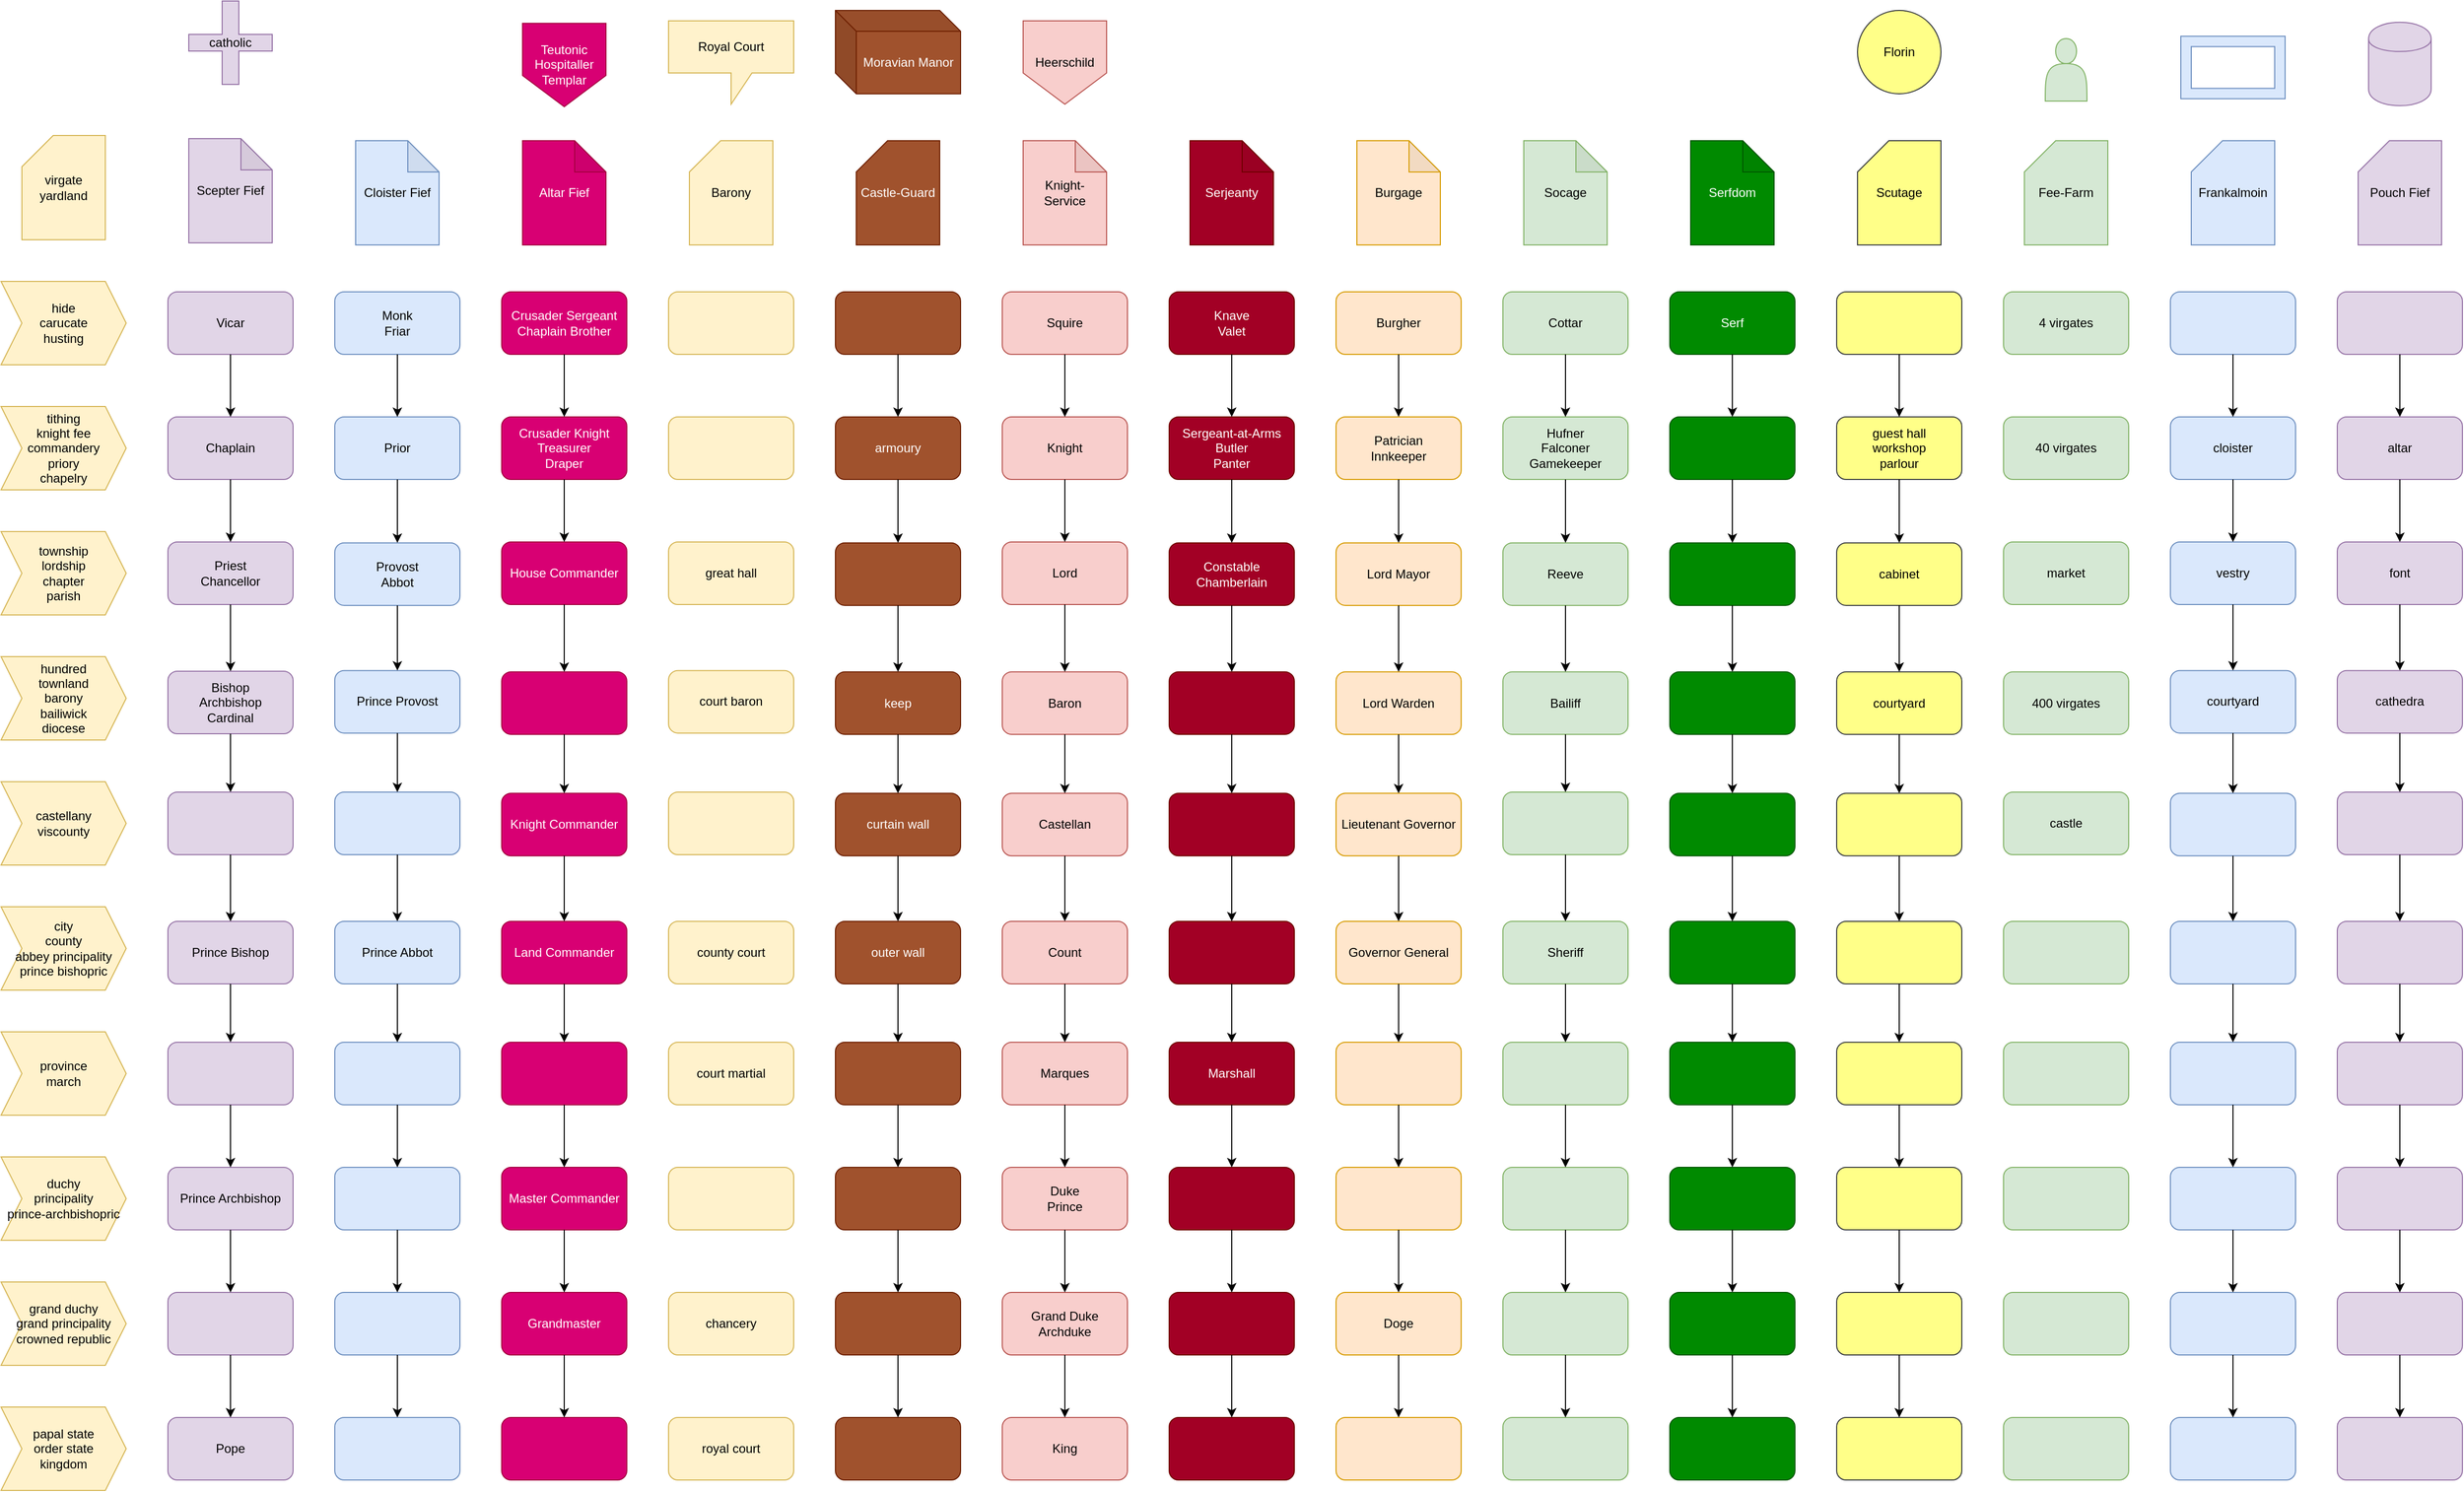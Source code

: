 <mxfile version="12.4.2" type="device" pages="1"><diagram id="HHZ0AlXj-3bp8o3tGwQf" name="Page-1"><mxGraphModel dx="1902" dy="1005" grid="1" gridSize="10" guides="1" tooltips="1" connect="1" arrows="1" fold="1" page="1" pageScale="1" pageWidth="827" pageHeight="1169" math="0" shadow="0"><root><mxCell id="ACifxvDCRjv2ZFIrxw-t-0"/><mxCell id="ACifxvDCRjv2ZFIrxw-t-1" parent="ACifxvDCRjv2ZFIrxw-t-0"/><mxCell id="nVo0jibHTl5Guksg8NwK-0" value="&lt;div&gt;virgate&lt;/div&gt;&lt;div&gt;yardland&lt;br&gt;&lt;/div&gt;" style="shape=card;whiteSpace=wrap;html=1;fillColor=#fff2cc;strokeColor=#d6b656;" vertex="1" parent="ACifxvDCRjv2ZFIrxw-t-1"><mxGeometry x="80" y="140" width="80" height="100" as="geometry"/></mxCell><mxCell id="nVo0jibHTl5Guksg8NwK-1" value="&lt;div&gt;hide&lt;/div&gt;&lt;div&gt;carucate&lt;/div&gt;&lt;div&gt;husting&lt;br&gt;&lt;/div&gt;" style="shape=step;perimeter=stepPerimeter;whiteSpace=wrap;html=1;fixedSize=1;fillColor=#fff2cc;strokeColor=#d6b656;" vertex="1" parent="ACifxvDCRjv2ZFIrxw-t-1"><mxGeometry x="60" y="280" width="120" height="80" as="geometry"/></mxCell><mxCell id="Z5Ue_dTyspNU0YRhUzJb-0" value="&lt;div&gt;tithing&lt;/div&gt;&lt;div&gt;knight fee&lt;/div&gt;&lt;div&gt;commandery&lt;/div&gt;&lt;div&gt;priory&lt;/div&gt;&lt;div&gt;chapelry&lt;br&gt;&lt;/div&gt;" style="shape=step;perimeter=stepPerimeter;whiteSpace=wrap;html=1;fixedSize=1;fillColor=#fff2cc;strokeColor=#d6b656;" vertex="1" parent="ACifxvDCRjv2ZFIrxw-t-1"><mxGeometry x="60" y="400" width="120" height="80" as="geometry"/></mxCell><mxCell id="n3VnMbCkEZOSHY2UPcJ6-0" value="&lt;div&gt;township&lt;/div&gt;&lt;div&gt;lordship&lt;/div&gt;&lt;div&gt;chapter&lt;/div&gt;&lt;div&gt;parish&lt;br&gt;&lt;/div&gt;" style="shape=step;perimeter=stepPerimeter;whiteSpace=wrap;html=1;fixedSize=1;fillColor=#fff2cc;strokeColor=#d6b656;" vertex="1" parent="ACifxvDCRjv2ZFIrxw-t-1"><mxGeometry x="60" y="520" width="120" height="80" as="geometry"/></mxCell><mxCell id="VoFxHL7WhAXStmQfKq2j-0" value="&lt;div&gt;hundred&lt;/div&gt;&lt;div&gt;townland&lt;/div&gt;&lt;div&gt;barony&lt;/div&gt;&lt;div&gt;bailiwick&lt;/div&gt;&lt;div&gt;diocese&lt;/div&gt;" style="shape=step;perimeter=stepPerimeter;whiteSpace=wrap;html=1;fixedSize=1;fillColor=#fff2cc;strokeColor=#d6b656;" vertex="1" parent="ACifxvDCRjv2ZFIrxw-t-1"><mxGeometry x="60" y="640" width="120" height="80" as="geometry"/></mxCell><mxCell id="VoFxHL7WhAXStmQfKq2j-1" value="&lt;div&gt;castellany&lt;/div&gt;&lt;div&gt;viscounty&lt;br&gt;&lt;/div&gt;" style="shape=step;perimeter=stepPerimeter;whiteSpace=wrap;html=1;fixedSize=1;fillColor=#fff2cc;strokeColor=#d6b656;" vertex="1" parent="ACifxvDCRjv2ZFIrxw-t-1"><mxGeometry x="60" y="760" width="120" height="80" as="geometry"/></mxCell><mxCell id="VoFxHL7WhAXStmQfKq2j-3" value="&lt;div&gt;province&lt;/div&gt;&lt;div&gt;march&lt;br&gt;&lt;/div&gt;" style="shape=step;perimeter=stepPerimeter;whiteSpace=wrap;html=1;fixedSize=1;fillColor=#fff2cc;strokeColor=#d6b656;" vertex="1" parent="ACifxvDCRjv2ZFIrxw-t-1"><mxGeometry x="60" y="1000" width="120" height="80" as="geometry"/></mxCell><mxCell id="VoFxHL7WhAXStmQfKq2j-4" value="&lt;div&gt;duchy&lt;/div&gt;&lt;div&gt;principality&lt;/div&gt;&lt;div&gt;prince-archbishopric&lt;br&gt;&lt;/div&gt;" style="shape=step;perimeter=stepPerimeter;whiteSpace=wrap;html=1;fixedSize=1;fillColor=#fff2cc;strokeColor=#d6b656;" vertex="1" parent="ACifxvDCRjv2ZFIrxw-t-1"><mxGeometry x="60" y="1120" width="120" height="80" as="geometry"/></mxCell><mxCell id="clRuvgFbudraY5nkIlAg-0" value="&lt;div&gt;grand duchy&lt;/div&gt;&lt;div&gt;grand principality&lt;/div&gt;&lt;div&gt;crowned republic&lt;br&gt;&lt;/div&gt;" style="shape=step;perimeter=stepPerimeter;whiteSpace=wrap;html=1;fixedSize=1;fillColor=#fff2cc;strokeColor=#d6b656;" vertex="1" parent="ACifxvDCRjv2ZFIrxw-t-1"><mxGeometry x="60" y="1240" width="120" height="80" as="geometry"/></mxCell><mxCell id="clRuvgFbudraY5nkIlAg-1" value="&lt;div&gt;papal state&lt;/div&gt;&lt;div&gt;order state&lt;/div&gt;&lt;div&gt;kingdom&lt;br&gt;&lt;/div&gt;" style="shape=step;perimeter=stepPerimeter;whiteSpace=wrap;html=1;fixedSize=1;fillColor=#fff2cc;strokeColor=#d6b656;" vertex="1" parent="ACifxvDCRjv2ZFIrxw-t-1"><mxGeometry x="60" y="1360" width="120" height="80" as="geometry"/></mxCell><mxCell id="clRuvgFbudraY5nkIlAg-2" value="&lt;div&gt;city&lt;/div&gt;&lt;div&gt;county&lt;/div&gt;&lt;div&gt;abbey principality&lt;/div&gt;&lt;div&gt;prince bishopric&lt;br&gt;&lt;/div&gt;" style="shape=step;perimeter=stepPerimeter;whiteSpace=wrap;html=1;fixedSize=1;fillColor=#fff2cc;strokeColor=#d6b656;" vertex="1" parent="ACifxvDCRjv2ZFIrxw-t-1"><mxGeometry x="60" y="880" width="120" height="80" as="geometry"/></mxCell><mxCell id="tEemO0692z1seG04r21a-0" value="Scepter Fief" style="shape=note;whiteSpace=wrap;html=1;backgroundOutline=1;darkOpacity=0.05;fillColor=#e1d5e7;strokeColor=#9673a6;" vertex="1" parent="ACifxvDCRjv2ZFIrxw-t-1"><mxGeometry x="240" y="143" width="80" height="100" as="geometry"/></mxCell><mxCell id="tEemO0692z1seG04r21a-1" value="Vicar" style="rounded=1;whiteSpace=wrap;html=1;fillColor=#e1d5e7;strokeColor=#9673a6;" vertex="1" parent="ACifxvDCRjv2ZFIrxw-t-1"><mxGeometry x="220" y="290" width="120" height="60" as="geometry"/></mxCell><mxCell id="tEemO0692z1seG04r21a-2" value="Chaplain" style="rounded=1;whiteSpace=wrap;html=1;fillColor=#e1d5e7;strokeColor=#9673a6;" vertex="1" parent="ACifxvDCRjv2ZFIrxw-t-1"><mxGeometry x="220" y="410" width="120" height="60" as="geometry"/></mxCell><mxCell id="tEemO0692z1seG04r21a-3" value="&lt;div&gt;Priest&lt;/div&gt;&lt;div&gt;Chancellor&lt;br&gt;&lt;/div&gt;" style="rounded=1;whiteSpace=wrap;html=1;fillColor=#e1d5e7;strokeColor=#9673a6;" vertex="1" parent="ACifxvDCRjv2ZFIrxw-t-1"><mxGeometry x="220" y="530" width="120" height="60" as="geometry"/></mxCell><mxCell id="tEemO0692z1seG04r21a-4" value="&lt;div&gt;Bishop&lt;/div&gt;&lt;div&gt;Archbishop&lt;/div&gt;&lt;div&gt;Cardinal&lt;br&gt;&lt;/div&gt;" style="rounded=1;whiteSpace=wrap;html=1;fillColor=#e1d5e7;strokeColor=#9673a6;" vertex="1" parent="ACifxvDCRjv2ZFIrxw-t-1"><mxGeometry x="220" y="654" width="120" height="60" as="geometry"/></mxCell><mxCell id="tEemO0692z1seG04r21a-5" value="" style="rounded=1;whiteSpace=wrap;html=1;fillColor=#e1d5e7;strokeColor=#9673a6;" vertex="1" parent="ACifxvDCRjv2ZFIrxw-t-1"><mxGeometry x="220" y="770" width="120" height="60" as="geometry"/></mxCell><mxCell id="tEemO0692z1seG04r21a-6" value="Prince Bishop" style="rounded=1;whiteSpace=wrap;html=1;fillColor=#e1d5e7;strokeColor=#9673a6;" vertex="1" parent="ACifxvDCRjv2ZFIrxw-t-1"><mxGeometry x="220" y="894" width="120" height="60" as="geometry"/></mxCell><mxCell id="tEemO0692z1seG04r21a-7" value="" style="rounded=1;whiteSpace=wrap;html=1;fillColor=#e1d5e7;strokeColor=#9673a6;" vertex="1" parent="ACifxvDCRjv2ZFIrxw-t-1"><mxGeometry x="220" y="1010.0" width="120" height="60" as="geometry"/></mxCell><mxCell id="tEemO0692z1seG04r21a-8" value="Prince Archbishop" style="rounded=1;whiteSpace=wrap;html=1;fillColor=#e1d5e7;strokeColor=#9673a6;" vertex="1" parent="ACifxvDCRjv2ZFIrxw-t-1"><mxGeometry x="220" y="1130" width="120" height="60" as="geometry"/></mxCell><mxCell id="tEemO0692z1seG04r21a-9" value="" style="rounded=1;whiteSpace=wrap;html=1;fillColor=#e1d5e7;strokeColor=#9673a6;" vertex="1" parent="ACifxvDCRjv2ZFIrxw-t-1"><mxGeometry x="220" y="1250" width="120" height="60" as="geometry"/></mxCell><mxCell id="tEemO0692z1seG04r21a-10" value="Pope" style="rounded=1;whiteSpace=wrap;html=1;fillColor=#e1d5e7;strokeColor=#9673a6;" vertex="1" parent="ACifxvDCRjv2ZFIrxw-t-1"><mxGeometry x="220" y="1370" width="120" height="60" as="geometry"/></mxCell><mxCell id="rpB3hsQ3VvNQzlEO2etm-0" value="Cloister Fief" style="shape=note;whiteSpace=wrap;html=1;backgroundOutline=1;darkOpacity=0.05;fillColor=#dae8fc;strokeColor=#6c8ebf;" vertex="1" parent="ACifxvDCRjv2ZFIrxw-t-1"><mxGeometry x="400" y="145" width="80" height="100" as="geometry"/></mxCell><mxCell id="ZoZ1s1ulX3_Hh7nmfVlI-0" value="&lt;div&gt;Monk&lt;/div&gt;&lt;div&gt;Friar&lt;br&gt;&lt;/div&gt;" style="rounded=1;whiteSpace=wrap;html=1;fillColor=#dae8fc;strokeColor=#6c8ebf;" vertex="1" parent="ACifxvDCRjv2ZFIrxw-t-1"><mxGeometry x="380" y="290.0" width="120" height="60" as="geometry"/></mxCell><mxCell id="ZoZ1s1ulX3_Hh7nmfVlI-1" value="Prior" style="rounded=1;whiteSpace=wrap;html=1;fillColor=#dae8fc;strokeColor=#6c8ebf;" vertex="1" parent="ACifxvDCRjv2ZFIrxw-t-1"><mxGeometry x="380" y="410.0" width="120" height="60" as="geometry"/></mxCell><mxCell id="ZoZ1s1ulX3_Hh7nmfVlI-2" value="&lt;div&gt;Provost&lt;/div&gt;&lt;div&gt;Abbot&lt;br&gt;&lt;/div&gt;" style="rounded=1;whiteSpace=wrap;html=1;fillColor=#dae8fc;strokeColor=#6c8ebf;" vertex="1" parent="ACifxvDCRjv2ZFIrxw-t-1"><mxGeometry x="380" y="530.83" width="120" height="60" as="geometry"/></mxCell><mxCell id="ZoZ1s1ulX3_Hh7nmfVlI-3" value="Prince Provost" style="rounded=1;whiteSpace=wrap;html=1;fillColor=#dae8fc;strokeColor=#6c8ebf;" vertex="1" parent="ACifxvDCRjv2ZFIrxw-t-1"><mxGeometry x="380" y="653.33" width="120" height="60" as="geometry"/></mxCell><mxCell id="ZoZ1s1ulX3_Hh7nmfVlI-4" value="" style="rounded=1;whiteSpace=wrap;html=1;fillColor=#dae8fc;strokeColor=#6c8ebf;" vertex="1" parent="ACifxvDCRjv2ZFIrxw-t-1"><mxGeometry x="380" y="770" width="120" height="60" as="geometry"/></mxCell><mxCell id="ZoZ1s1ulX3_Hh7nmfVlI-5" value="Prince Abbot" style="rounded=1;whiteSpace=wrap;html=1;fillColor=#dae8fc;strokeColor=#6c8ebf;" vertex="1" parent="ACifxvDCRjv2ZFIrxw-t-1"><mxGeometry x="380" y="894" width="120" height="60" as="geometry"/></mxCell><mxCell id="ZoZ1s1ulX3_Hh7nmfVlI-6" value="" style="rounded=1;whiteSpace=wrap;html=1;fillColor=#dae8fc;strokeColor=#6c8ebf;" vertex="1" parent="ACifxvDCRjv2ZFIrxw-t-1"><mxGeometry x="380" y="1010" width="120" height="60" as="geometry"/></mxCell><mxCell id="ZoZ1s1ulX3_Hh7nmfVlI-7" value="" style="rounded=1;whiteSpace=wrap;html=1;fillColor=#dae8fc;strokeColor=#6c8ebf;" vertex="1" parent="ACifxvDCRjv2ZFIrxw-t-1"><mxGeometry x="380" y="1130" width="120" height="60" as="geometry"/></mxCell><mxCell id="ZoZ1s1ulX3_Hh7nmfVlI-8" value="" style="rounded=1;whiteSpace=wrap;html=1;fillColor=#dae8fc;strokeColor=#6c8ebf;" vertex="1" parent="ACifxvDCRjv2ZFIrxw-t-1"><mxGeometry x="380" y="1250" width="120" height="60" as="geometry"/></mxCell><mxCell id="ZoZ1s1ulX3_Hh7nmfVlI-9" value="" style="rounded=1;whiteSpace=wrap;html=1;fillColor=#dae8fc;strokeColor=#6c8ebf;" vertex="1" parent="ACifxvDCRjv2ZFIrxw-t-1"><mxGeometry x="380" y="1370" width="120" height="60" as="geometry"/></mxCell><mxCell id="TR44MPmoDSRG3bHTWXY6-0" value="Altar Fief" style="shape=note;whiteSpace=wrap;html=1;backgroundOutline=1;darkOpacity=0.05;fillColor=#d80073;strokeColor=#A50040;fontColor=#ffffff;" vertex="1" parent="ACifxvDCRjv2ZFIrxw-t-1"><mxGeometry x="560" y="145" width="80" height="100" as="geometry"/></mxCell><mxCell id="TR44MPmoDSRG3bHTWXY6-1" value="&lt;div&gt;Crusader Sergeant&lt;/div&gt;&lt;div&gt;Chaplain Brother&lt;br&gt;&lt;/div&gt;" style="rounded=1;whiteSpace=wrap;html=1;fillColor=#d80073;strokeColor=#A50040;fontColor=#ffffff;" vertex="1" parent="ACifxvDCRjv2ZFIrxw-t-1"><mxGeometry x="540" y="290" width="120" height="60" as="geometry"/></mxCell><mxCell id="TR44MPmoDSRG3bHTWXY6-2" value="&lt;div&gt;Crusader Knight&lt;/div&gt;&lt;div&gt;Treasurer&lt;/div&gt;&lt;div&gt;Draper&lt;br&gt;&lt;/div&gt;" style="rounded=1;whiteSpace=wrap;html=1;fillColor=#d80073;strokeColor=#A50040;fontColor=#ffffff;" vertex="1" parent="ACifxvDCRjv2ZFIrxw-t-1"><mxGeometry x="540" y="410.0" width="120" height="60" as="geometry"/></mxCell><mxCell id="TR44MPmoDSRG3bHTWXY6-3" value="House Commander" style="rounded=1;whiteSpace=wrap;html=1;fillColor=#d80073;strokeColor=#A50040;fontColor=#ffffff;" vertex="1" parent="ACifxvDCRjv2ZFIrxw-t-1"><mxGeometry x="540" y="530" width="120" height="60" as="geometry"/></mxCell><mxCell id="TR44MPmoDSRG3bHTWXY6-5" value="Knight Commander" style="rounded=1;whiteSpace=wrap;html=1;fillColor=#d80073;strokeColor=#A50040;fontColor=#ffffff;" vertex="1" parent="ACifxvDCRjv2ZFIrxw-t-1"><mxGeometry x="540" y="771.14" width="120" height="60" as="geometry"/></mxCell><mxCell id="TR44MPmoDSRG3bHTWXY6-6" value="Land Commander" style="rounded=1;whiteSpace=wrap;html=1;fillColor=#d80073;strokeColor=#A50040;fontColor=#ffffff;" vertex="1" parent="ACifxvDCRjv2ZFIrxw-t-1"><mxGeometry x="540" y="894" width="120" height="60" as="geometry"/></mxCell><mxCell id="TR44MPmoDSRG3bHTWXY6-7" value="" style="rounded=1;whiteSpace=wrap;html=1;fillColor=#d80073;strokeColor=#A50040;fontColor=#ffffff;" vertex="1" parent="ACifxvDCRjv2ZFIrxw-t-1"><mxGeometry x="540" y="1010" width="120" height="60" as="geometry"/></mxCell><mxCell id="TR44MPmoDSRG3bHTWXY6-8" value="Master Commander" style="rounded=1;whiteSpace=wrap;html=1;fillColor=#d80073;strokeColor=#A50040;fontColor=#ffffff;" vertex="1" parent="ACifxvDCRjv2ZFIrxw-t-1"><mxGeometry x="540" y="1130" width="120" height="60" as="geometry"/></mxCell><mxCell id="TR44MPmoDSRG3bHTWXY6-9" value="Grandmaster" style="rounded=1;whiteSpace=wrap;html=1;fillColor=#d80073;strokeColor=#A50040;fontColor=#ffffff;" vertex="1" parent="ACifxvDCRjv2ZFIrxw-t-1"><mxGeometry x="540" y="1250" width="120" height="60" as="geometry"/></mxCell><mxCell id="TR44MPmoDSRG3bHTWXY6-10" value="" style="rounded=1;whiteSpace=wrap;html=1;fillColor=#d80073;strokeColor=#A50040;fontColor=#ffffff;" vertex="1" parent="ACifxvDCRjv2ZFIrxw-t-1"><mxGeometry x="540" y="1370" width="120" height="60" as="geometry"/></mxCell><mxCell id="TR44MPmoDSRG3bHTWXY6-11" value="" style="rounded=1;whiteSpace=wrap;html=1;fillColor=#fff2cc;strokeColor=#d6b656;" vertex="1" parent="ACifxvDCRjv2ZFIrxw-t-1"><mxGeometry x="700" y="290" width="120" height="60" as="geometry"/></mxCell><mxCell id="TR44MPmoDSRG3bHTWXY6-12" value="" style="rounded=1;whiteSpace=wrap;html=1;fillColor=#fff2cc;strokeColor=#d6b656;" vertex="1" parent="ACifxvDCRjv2ZFIrxw-t-1"><mxGeometry x="700" y="410.0" width="120" height="60" as="geometry"/></mxCell><mxCell id="TR44MPmoDSRG3bHTWXY6-13" value="great hall" style="rounded=1;whiteSpace=wrap;html=1;fillColor=#fff2cc;strokeColor=#d6b656;" vertex="1" parent="ACifxvDCRjv2ZFIrxw-t-1"><mxGeometry x="700" y="530" width="120" height="60" as="geometry"/></mxCell><mxCell id="TR44MPmoDSRG3bHTWXY6-14" value="court baron" style="rounded=1;whiteSpace=wrap;html=1;fillColor=#fff2cc;strokeColor=#d6b656;" vertex="1" parent="ACifxvDCRjv2ZFIrxw-t-1"><mxGeometry x="700" y="653.33" width="120" height="60" as="geometry"/></mxCell><mxCell id="TR44MPmoDSRG3bHTWXY6-15" value="" style="rounded=1;whiteSpace=wrap;html=1;fillColor=#fff2cc;strokeColor=#d6b656;" vertex="1" parent="ACifxvDCRjv2ZFIrxw-t-1"><mxGeometry x="700" y="770.0" width="120" height="60" as="geometry"/></mxCell><mxCell id="TR44MPmoDSRG3bHTWXY6-16" value="county court" style="rounded=1;whiteSpace=wrap;html=1;fillColor=#fff2cc;strokeColor=#d6b656;" vertex="1" parent="ACifxvDCRjv2ZFIrxw-t-1"><mxGeometry x="700" y="894" width="120" height="60" as="geometry"/></mxCell><mxCell id="TR44MPmoDSRG3bHTWXY6-17" value="court martial" style="rounded=1;whiteSpace=wrap;html=1;fillColor=#fff2cc;strokeColor=#d6b656;" vertex="1" parent="ACifxvDCRjv2ZFIrxw-t-1"><mxGeometry x="700" y="1010" width="120" height="60" as="geometry"/></mxCell><mxCell id="TR44MPmoDSRG3bHTWXY6-18" value="" style="rounded=1;whiteSpace=wrap;html=1;fillColor=#fff2cc;strokeColor=#d6b656;" vertex="1" parent="ACifxvDCRjv2ZFIrxw-t-1"><mxGeometry x="700" y="1130" width="120" height="60" as="geometry"/></mxCell><mxCell id="TR44MPmoDSRG3bHTWXY6-19" value="chancery" style="rounded=1;whiteSpace=wrap;html=1;fillColor=#fff2cc;strokeColor=#d6b656;" vertex="1" parent="ACifxvDCRjv2ZFIrxw-t-1"><mxGeometry x="700" y="1250" width="120" height="60" as="geometry"/></mxCell><mxCell id="TR44MPmoDSRG3bHTWXY6-20" value="royal court" style="rounded=1;whiteSpace=wrap;html=1;fillColor=#fff2cc;strokeColor=#d6b656;" vertex="1" parent="ACifxvDCRjv2ZFIrxw-t-1"><mxGeometry x="700" y="1370" width="120" height="60" as="geometry"/></mxCell><mxCell id="TR44MPmoDSRG3bHTWXY6-22" value="" style="rounded=1;whiteSpace=wrap;html=1;fillColor=#a0522d;strokeColor=#6D1F00;fontColor=#ffffff;" vertex="1" parent="ACifxvDCRjv2ZFIrxw-t-1"><mxGeometry x="860" y="290" width="120" height="60" as="geometry"/></mxCell><mxCell id="TR44MPmoDSRG3bHTWXY6-23" value="armoury" style="rounded=1;whiteSpace=wrap;html=1;fillColor=#a0522d;strokeColor=#6D1F00;fontColor=#ffffff;" vertex="1" parent="ACifxvDCRjv2ZFIrxw-t-1"><mxGeometry x="860" y="410.0" width="120" height="60" as="geometry"/></mxCell><mxCell id="TR44MPmoDSRG3bHTWXY6-24" value="" style="rounded=1;whiteSpace=wrap;html=1;fillColor=#a0522d;strokeColor=#6D1F00;fontColor=#ffffff;" vertex="1" parent="ACifxvDCRjv2ZFIrxw-t-1"><mxGeometry x="860" y="530.83" width="120" height="60" as="geometry"/></mxCell><mxCell id="TR44MPmoDSRG3bHTWXY6-25" value="keep" style="rounded=1;whiteSpace=wrap;html=1;fillColor=#a0522d;strokeColor=#6D1F00;fontColor=#ffffff;" vertex="1" parent="ACifxvDCRjv2ZFIrxw-t-1"><mxGeometry x="860" y="654.57" width="120" height="60" as="geometry"/></mxCell><mxCell id="TR44MPmoDSRG3bHTWXY6-26" value="curtain wall" style="rounded=1;whiteSpace=wrap;html=1;fillColor=#a0522d;strokeColor=#6D1F00;fontColor=#ffffff;" vertex="1" parent="ACifxvDCRjv2ZFIrxw-t-1"><mxGeometry x="860" y="771.14" width="120" height="60" as="geometry"/></mxCell><mxCell id="TR44MPmoDSRG3bHTWXY6-27" value="outer wall" style="rounded=1;whiteSpace=wrap;html=1;fillColor=#a0522d;strokeColor=#6D1F00;fontColor=#ffffff;" vertex="1" parent="ACifxvDCRjv2ZFIrxw-t-1"><mxGeometry x="860" y="894" width="120" height="60" as="geometry"/></mxCell><mxCell id="TR44MPmoDSRG3bHTWXY6-28" value="" style="rounded=1;whiteSpace=wrap;html=1;fillColor=#a0522d;strokeColor=#6D1F00;fontColor=#ffffff;" vertex="1" parent="ACifxvDCRjv2ZFIrxw-t-1"><mxGeometry x="860" y="1010" width="120" height="60" as="geometry"/></mxCell><mxCell id="TR44MPmoDSRG3bHTWXY6-29" value="" style="rounded=1;whiteSpace=wrap;html=1;fillColor=#a0522d;strokeColor=#6D1F00;fontColor=#ffffff;" vertex="1" parent="ACifxvDCRjv2ZFIrxw-t-1"><mxGeometry x="860" y="1130" width="120" height="60" as="geometry"/></mxCell><mxCell id="TR44MPmoDSRG3bHTWXY6-30" value="" style="rounded=1;whiteSpace=wrap;html=1;fillColor=#a0522d;strokeColor=#6D1F00;fontColor=#ffffff;" vertex="1" parent="ACifxvDCRjv2ZFIrxw-t-1"><mxGeometry x="860" y="1250" width="120" height="60" as="geometry"/></mxCell><mxCell id="TR44MPmoDSRG3bHTWXY6-31" value="" style="rounded=1;whiteSpace=wrap;html=1;fillColor=#a0522d;strokeColor=#6D1F00;fontColor=#ffffff;" vertex="1" parent="ACifxvDCRjv2ZFIrxw-t-1"><mxGeometry x="860" y="1370" width="120" height="60" as="geometry"/></mxCell><mxCell id="ImeSZLlZsonzeZfB16xU-0" value="" style="rounded=1;whiteSpace=wrap;html=1;fillColor=#d80073;strokeColor=#A50040;fontColor=#ffffff;" vertex="1" parent="ACifxvDCRjv2ZFIrxw-t-1"><mxGeometry x="540" y="654.57" width="120" height="60" as="geometry"/></mxCell><mxCell id="ImeSZLlZsonzeZfB16xU-1" value="Squire" style="rounded=1;whiteSpace=wrap;html=1;fillColor=#f8cecc;strokeColor=#b85450;" vertex="1" parent="ACifxvDCRjv2ZFIrxw-t-1"><mxGeometry x="1020" y="290" width="120" height="60" as="geometry"/></mxCell><mxCell id="ImeSZLlZsonzeZfB16xU-2" value="Knight" style="rounded=1;whiteSpace=wrap;html=1;fillColor=#f8cecc;strokeColor=#b85450;" vertex="1" parent="ACifxvDCRjv2ZFIrxw-t-1"><mxGeometry x="1020" y="410.0" width="120" height="60" as="geometry"/></mxCell><mxCell id="ImeSZLlZsonzeZfB16xU-3" value="Lord" style="rounded=1;whiteSpace=wrap;html=1;fillColor=#f8cecc;strokeColor=#b85450;" vertex="1" parent="ACifxvDCRjv2ZFIrxw-t-1"><mxGeometry x="1020" y="530" width="120" height="60" as="geometry"/></mxCell><mxCell id="ImeSZLlZsonzeZfB16xU-4" value="Baron" style="rounded=1;whiteSpace=wrap;html=1;fillColor=#f8cecc;strokeColor=#b85450;" vertex="1" parent="ACifxvDCRjv2ZFIrxw-t-1"><mxGeometry x="1020" y="654.57" width="120" height="60" as="geometry"/></mxCell><mxCell id="ImeSZLlZsonzeZfB16xU-5" value="Castellan" style="rounded=1;whiteSpace=wrap;html=1;fillColor=#f8cecc;strokeColor=#b85450;" vertex="1" parent="ACifxvDCRjv2ZFIrxw-t-1"><mxGeometry x="1020" y="771.14" width="120" height="60" as="geometry"/></mxCell><mxCell id="ImeSZLlZsonzeZfB16xU-6" value="Count" style="rounded=1;whiteSpace=wrap;html=1;fillColor=#f8cecc;strokeColor=#b85450;" vertex="1" parent="ACifxvDCRjv2ZFIrxw-t-1"><mxGeometry x="1020" y="894" width="120" height="60" as="geometry"/></mxCell><mxCell id="ImeSZLlZsonzeZfB16xU-7" value="Marques" style="rounded=1;whiteSpace=wrap;html=1;fillColor=#f8cecc;strokeColor=#b85450;" vertex="1" parent="ACifxvDCRjv2ZFIrxw-t-1"><mxGeometry x="1020" y="1010" width="120" height="60" as="geometry"/></mxCell><mxCell id="ImeSZLlZsonzeZfB16xU-8" value="&lt;div&gt;Duke&lt;/div&gt;&lt;div&gt;Prince&lt;br&gt;&lt;/div&gt;" style="rounded=1;whiteSpace=wrap;html=1;fillColor=#f8cecc;strokeColor=#b85450;" vertex="1" parent="ACifxvDCRjv2ZFIrxw-t-1"><mxGeometry x="1020" y="1130" width="120" height="60" as="geometry"/></mxCell><mxCell id="ImeSZLlZsonzeZfB16xU-9" value="&lt;div&gt;Grand Duke&lt;/div&gt;&lt;div&gt;Archduke&lt;br&gt;&lt;/div&gt;" style="rounded=1;whiteSpace=wrap;html=1;fillColor=#f8cecc;strokeColor=#b85450;" vertex="1" parent="ACifxvDCRjv2ZFIrxw-t-1"><mxGeometry x="1020" y="1250" width="120" height="60" as="geometry"/></mxCell><mxCell id="ImeSZLlZsonzeZfB16xU-10" value="King" style="rounded=1;whiteSpace=wrap;html=1;fillColor=#f8cecc;strokeColor=#b85450;" vertex="1" parent="ACifxvDCRjv2ZFIrxw-t-1"><mxGeometry x="1020" y="1370" width="120" height="60" as="geometry"/></mxCell><mxCell id="ImeSZLlZsonzeZfB16xU-11" value="Knight-Service" style="shape=note;whiteSpace=wrap;html=1;backgroundOutline=1;darkOpacity=0.05;fillColor=#f8cecc;strokeColor=#b85450;" vertex="1" parent="ACifxvDCRjv2ZFIrxw-t-1"><mxGeometry x="1040" y="145" width="80" height="100" as="geometry"/></mxCell><mxCell id="ImeSZLlZsonzeZfB16xU-23" value="&lt;div&gt;Knave&lt;/div&gt;&lt;div&gt;Valet&lt;br&gt;&lt;/div&gt;" style="rounded=1;whiteSpace=wrap;html=1;fillColor=#a20025;strokeColor=#6F0000;fontColor=#ffffff;" vertex="1" parent="ACifxvDCRjv2ZFIrxw-t-1"><mxGeometry x="1180" y="290" width="120" height="60" as="geometry"/></mxCell><mxCell id="ImeSZLlZsonzeZfB16xU-24" value="&lt;div&gt;Sergeant-at-Arms&lt;/div&gt;&lt;div&gt;Butler&lt;/div&gt;&lt;div&gt;Panter&lt;br&gt;&lt;/div&gt;" style="rounded=1;whiteSpace=wrap;html=1;fillColor=#a20025;strokeColor=#6F0000;fontColor=#ffffff;" vertex="1" parent="ACifxvDCRjv2ZFIrxw-t-1"><mxGeometry x="1180" y="410.0" width="120" height="60" as="geometry"/></mxCell><mxCell id="ImeSZLlZsonzeZfB16xU-25" value="&lt;div&gt;Constable&lt;/div&gt;&lt;div&gt;Chamberlain&lt;br&gt;&lt;/div&gt;" style="rounded=1;whiteSpace=wrap;html=1;fillColor=#a20025;strokeColor=#6F0000;fontColor=#ffffff;" vertex="1" parent="ACifxvDCRjv2ZFIrxw-t-1"><mxGeometry x="1180" y="530.83" width="120" height="60" as="geometry"/></mxCell><mxCell id="ImeSZLlZsonzeZfB16xU-26" value="" style="rounded=1;whiteSpace=wrap;html=1;fillColor=#a20025;strokeColor=#6F0000;fontColor=#ffffff;" vertex="1" parent="ACifxvDCRjv2ZFIrxw-t-1"><mxGeometry x="1180" y="654.57" width="120" height="60" as="geometry"/></mxCell><mxCell id="ImeSZLlZsonzeZfB16xU-27" value="" style="rounded=1;whiteSpace=wrap;html=1;fillColor=#a20025;strokeColor=#6F0000;fontColor=#ffffff;" vertex="1" parent="ACifxvDCRjv2ZFIrxw-t-1"><mxGeometry x="1180" y="771.14" width="120" height="60" as="geometry"/></mxCell><mxCell id="ImeSZLlZsonzeZfB16xU-28" value="" style="rounded=1;whiteSpace=wrap;html=1;fillColor=#a20025;strokeColor=#6F0000;fontColor=#ffffff;" vertex="1" parent="ACifxvDCRjv2ZFIrxw-t-1"><mxGeometry x="1180" y="894" width="120" height="60" as="geometry"/></mxCell><mxCell id="ImeSZLlZsonzeZfB16xU-29" value="Marshall" style="rounded=1;whiteSpace=wrap;html=1;fillColor=#a20025;strokeColor=#6F0000;fontColor=#ffffff;" vertex="1" parent="ACifxvDCRjv2ZFIrxw-t-1"><mxGeometry x="1180" y="1010" width="120" height="60" as="geometry"/></mxCell><mxCell id="ImeSZLlZsonzeZfB16xU-30" value="" style="rounded=1;whiteSpace=wrap;html=1;fillColor=#a20025;strokeColor=#6F0000;fontColor=#ffffff;" vertex="1" parent="ACifxvDCRjv2ZFIrxw-t-1"><mxGeometry x="1180" y="1130" width="120" height="60" as="geometry"/></mxCell><mxCell id="ImeSZLlZsonzeZfB16xU-31" value="" style="rounded=1;whiteSpace=wrap;html=1;fillColor=#a20025;strokeColor=#6F0000;fontColor=#ffffff;" vertex="1" parent="ACifxvDCRjv2ZFIrxw-t-1"><mxGeometry x="1180" y="1250" width="120" height="60" as="geometry"/></mxCell><mxCell id="ImeSZLlZsonzeZfB16xU-32" value="" style="rounded=1;whiteSpace=wrap;html=1;fillColor=#a20025;strokeColor=#6F0000;fontColor=#ffffff;" vertex="1" parent="ACifxvDCRjv2ZFIrxw-t-1"><mxGeometry x="1180" y="1370" width="120" height="60" as="geometry"/></mxCell><mxCell id="ImeSZLlZsonzeZfB16xU-33" value="Serjeanty" style="shape=note;whiteSpace=wrap;html=1;backgroundOutline=1;darkOpacity=0.05;fillColor=#a20025;strokeColor=#6F0000;fontColor=#ffffff;" vertex="1" parent="ACifxvDCRjv2ZFIrxw-t-1"><mxGeometry x="1200" y="145" width="80" height="100" as="geometry"/></mxCell><mxCell id="ImeSZLlZsonzeZfB16xU-34" value="Burgher" style="rounded=1;whiteSpace=wrap;html=1;fillColor=#ffe6cc;strokeColor=#d79b00;" vertex="1" parent="ACifxvDCRjv2ZFIrxw-t-1"><mxGeometry x="1340" y="290" width="120" height="60" as="geometry"/></mxCell><mxCell id="ImeSZLlZsonzeZfB16xU-35" value="&lt;div&gt;Patrician&lt;/div&gt;&lt;div&gt;Innkeeper&lt;br&gt;&lt;/div&gt;" style="rounded=1;whiteSpace=wrap;html=1;fillColor=#ffe6cc;strokeColor=#d79b00;" vertex="1" parent="ACifxvDCRjv2ZFIrxw-t-1"><mxGeometry x="1340" y="410.0" width="120" height="60" as="geometry"/></mxCell><mxCell id="ImeSZLlZsonzeZfB16xU-36" value="Lord Mayor" style="rounded=1;whiteSpace=wrap;html=1;fillColor=#ffe6cc;strokeColor=#d79b00;" vertex="1" parent="ACifxvDCRjv2ZFIrxw-t-1"><mxGeometry x="1340" y="530.83" width="120" height="60" as="geometry"/></mxCell><mxCell id="ImeSZLlZsonzeZfB16xU-37" value="Lord Warden" style="rounded=1;whiteSpace=wrap;html=1;fillColor=#ffe6cc;strokeColor=#d79b00;" vertex="1" parent="ACifxvDCRjv2ZFIrxw-t-1"><mxGeometry x="1340" y="654.57" width="120" height="60" as="geometry"/></mxCell><mxCell id="ImeSZLlZsonzeZfB16xU-38" value="Lieutenant Governor" style="rounded=1;whiteSpace=wrap;html=1;fillColor=#ffe6cc;strokeColor=#d79b00;" vertex="1" parent="ACifxvDCRjv2ZFIrxw-t-1"><mxGeometry x="1340" y="771.14" width="120" height="60" as="geometry"/></mxCell><mxCell id="ImeSZLlZsonzeZfB16xU-39" value="Governor General" style="rounded=1;whiteSpace=wrap;html=1;fillColor=#ffe6cc;strokeColor=#d79b00;" vertex="1" parent="ACifxvDCRjv2ZFIrxw-t-1"><mxGeometry x="1340" y="894" width="120" height="60" as="geometry"/></mxCell><mxCell id="ImeSZLlZsonzeZfB16xU-40" value="" style="rounded=1;whiteSpace=wrap;html=1;fillColor=#ffe6cc;strokeColor=#d79b00;" vertex="1" parent="ACifxvDCRjv2ZFIrxw-t-1"><mxGeometry x="1340" y="1010" width="120" height="60" as="geometry"/></mxCell><mxCell id="ImeSZLlZsonzeZfB16xU-41" value="" style="rounded=1;whiteSpace=wrap;html=1;fillColor=#ffe6cc;strokeColor=#d79b00;" vertex="1" parent="ACifxvDCRjv2ZFIrxw-t-1"><mxGeometry x="1340" y="1130" width="120" height="60" as="geometry"/></mxCell><mxCell id="ImeSZLlZsonzeZfB16xU-42" value="Doge" style="rounded=1;whiteSpace=wrap;html=1;fillColor=#ffe6cc;strokeColor=#d79b00;" vertex="1" parent="ACifxvDCRjv2ZFIrxw-t-1"><mxGeometry x="1340" y="1250" width="120" height="60" as="geometry"/></mxCell><mxCell id="ImeSZLlZsonzeZfB16xU-43" value="" style="rounded=1;whiteSpace=wrap;html=1;fillColor=#ffe6cc;strokeColor=#d79b00;" vertex="1" parent="ACifxvDCRjv2ZFIrxw-t-1"><mxGeometry x="1340" y="1370" width="120" height="60" as="geometry"/></mxCell><mxCell id="ImeSZLlZsonzeZfB16xU-44" value="Burgage" style="shape=note;whiteSpace=wrap;html=1;backgroundOutline=1;darkOpacity=0.05;fillColor=#ffe6cc;strokeColor=#d79b00;" vertex="1" parent="ACifxvDCRjv2ZFIrxw-t-1"><mxGeometry x="1360" y="145" width="80" height="100" as="geometry"/></mxCell><mxCell id="6mVMwJZZKY8uHWs6_BvA-0" value="Cottar" style="rounded=1;whiteSpace=wrap;html=1;fillColor=#d5e8d4;strokeColor=#82b366;" vertex="1" parent="ACifxvDCRjv2ZFIrxw-t-1"><mxGeometry x="1500" y="290" width="120" height="60" as="geometry"/></mxCell><mxCell id="6mVMwJZZKY8uHWs6_BvA-1" value="&lt;div&gt;Hufner&lt;/div&gt;&lt;div&gt;Falconer&lt;/div&gt;&lt;div&gt;Gamekeeper&lt;br&gt;&lt;/div&gt;" style="rounded=1;whiteSpace=wrap;html=1;fillColor=#d5e8d4;strokeColor=#82b366;" vertex="1" parent="ACifxvDCRjv2ZFIrxw-t-1"><mxGeometry x="1500" y="410.0" width="120" height="60" as="geometry"/></mxCell><mxCell id="6mVMwJZZKY8uHWs6_BvA-2" value="Reeve" style="rounded=1;whiteSpace=wrap;html=1;fillColor=#d5e8d4;strokeColor=#82b366;" vertex="1" parent="ACifxvDCRjv2ZFIrxw-t-1"><mxGeometry x="1500" y="530.83" width="120" height="60" as="geometry"/></mxCell><mxCell id="6mVMwJZZKY8uHWs6_BvA-3" value="Bailiff" style="rounded=1;whiteSpace=wrap;html=1;fillColor=#d5e8d4;strokeColor=#82b366;" vertex="1" parent="ACifxvDCRjv2ZFIrxw-t-1"><mxGeometry x="1500" y="654.57" width="120" height="60" as="geometry"/></mxCell><mxCell id="6mVMwJZZKY8uHWs6_BvA-4" value="" style="rounded=1;whiteSpace=wrap;html=1;fillColor=#d5e8d4;strokeColor=#82b366;" vertex="1" parent="ACifxvDCRjv2ZFIrxw-t-1"><mxGeometry x="1500" y="770.0" width="120" height="60" as="geometry"/></mxCell><mxCell id="6mVMwJZZKY8uHWs6_BvA-5" value="Sheriff" style="rounded=1;whiteSpace=wrap;html=1;fillColor=#d5e8d4;strokeColor=#82b366;" vertex="1" parent="ACifxvDCRjv2ZFIrxw-t-1"><mxGeometry x="1500" y="894" width="120" height="60" as="geometry"/></mxCell><mxCell id="6mVMwJZZKY8uHWs6_BvA-6" value="" style="rounded=1;whiteSpace=wrap;html=1;fillColor=#d5e8d4;strokeColor=#82b366;" vertex="1" parent="ACifxvDCRjv2ZFIrxw-t-1"><mxGeometry x="1500" y="1010" width="120" height="60" as="geometry"/></mxCell><mxCell id="6mVMwJZZKY8uHWs6_BvA-7" value="" style="rounded=1;whiteSpace=wrap;html=1;fillColor=#d5e8d4;strokeColor=#82b366;" vertex="1" parent="ACifxvDCRjv2ZFIrxw-t-1"><mxGeometry x="1500" y="1130" width="120" height="60" as="geometry"/></mxCell><mxCell id="6mVMwJZZKY8uHWs6_BvA-8" value="" style="rounded=1;whiteSpace=wrap;html=1;fillColor=#d5e8d4;strokeColor=#82b366;" vertex="1" parent="ACifxvDCRjv2ZFIrxw-t-1"><mxGeometry x="1500" y="1250" width="120" height="60" as="geometry"/></mxCell><mxCell id="6mVMwJZZKY8uHWs6_BvA-9" value="" style="rounded=1;whiteSpace=wrap;html=1;fillColor=#d5e8d4;strokeColor=#82b366;" vertex="1" parent="ACifxvDCRjv2ZFIrxw-t-1"><mxGeometry x="1500" y="1370" width="120" height="60" as="geometry"/></mxCell><mxCell id="6mVMwJZZKY8uHWs6_BvA-10" value="Socage" style="shape=note;whiteSpace=wrap;html=1;backgroundOutline=1;darkOpacity=0.05;fillColor=#d5e8d4;strokeColor=#82b366;" vertex="1" parent="ACifxvDCRjv2ZFIrxw-t-1"><mxGeometry x="1520" y="145" width="80" height="100" as="geometry"/></mxCell><mxCell id="6mVMwJZZKY8uHWs6_BvA-11" value="Serf" style="rounded=1;whiteSpace=wrap;html=1;fillColor=#008a00;strokeColor=#005700;fontColor=#ffffff;" vertex="1" parent="ACifxvDCRjv2ZFIrxw-t-1"><mxGeometry x="1660" y="290" width="120" height="60" as="geometry"/></mxCell><mxCell id="6mVMwJZZKY8uHWs6_BvA-12" value="" style="rounded=1;whiteSpace=wrap;html=1;fillColor=#008a00;strokeColor=#005700;fontColor=#ffffff;" vertex="1" parent="ACifxvDCRjv2ZFIrxw-t-1"><mxGeometry x="1660" y="410.0" width="120" height="60" as="geometry"/></mxCell><mxCell id="6mVMwJZZKY8uHWs6_BvA-13" value="" style="rounded=1;whiteSpace=wrap;html=1;fillColor=#008a00;strokeColor=#005700;fontColor=#ffffff;" vertex="1" parent="ACifxvDCRjv2ZFIrxw-t-1"><mxGeometry x="1660" y="530.83" width="120" height="60" as="geometry"/></mxCell><mxCell id="6mVMwJZZKY8uHWs6_BvA-14" value="" style="rounded=1;whiteSpace=wrap;html=1;fillColor=#008a00;strokeColor=#005700;fontColor=#ffffff;" vertex="1" parent="ACifxvDCRjv2ZFIrxw-t-1"><mxGeometry x="1660" y="654.57" width="120" height="60" as="geometry"/></mxCell><mxCell id="6mVMwJZZKY8uHWs6_BvA-15" value="" style="rounded=1;whiteSpace=wrap;html=1;fillColor=#008a00;strokeColor=#005700;fontColor=#ffffff;" vertex="1" parent="ACifxvDCRjv2ZFIrxw-t-1"><mxGeometry x="1660" y="771.14" width="120" height="60" as="geometry"/></mxCell><mxCell id="6mVMwJZZKY8uHWs6_BvA-16" value="" style="rounded=1;whiteSpace=wrap;html=1;fillColor=#008a00;strokeColor=#005700;fontColor=#ffffff;" vertex="1" parent="ACifxvDCRjv2ZFIrxw-t-1"><mxGeometry x="1660" y="894" width="120" height="60" as="geometry"/></mxCell><mxCell id="6mVMwJZZKY8uHWs6_BvA-17" value="" style="rounded=1;whiteSpace=wrap;html=1;fillColor=#008a00;strokeColor=#005700;fontColor=#ffffff;" vertex="1" parent="ACifxvDCRjv2ZFIrxw-t-1"><mxGeometry x="1660" y="1010" width="120" height="60" as="geometry"/></mxCell><mxCell id="6mVMwJZZKY8uHWs6_BvA-18" value="" style="rounded=1;whiteSpace=wrap;html=1;fillColor=#008a00;strokeColor=#005700;fontColor=#ffffff;" vertex="1" parent="ACifxvDCRjv2ZFIrxw-t-1"><mxGeometry x="1660" y="1130" width="120" height="60" as="geometry"/></mxCell><mxCell id="6mVMwJZZKY8uHWs6_BvA-19" value="" style="rounded=1;whiteSpace=wrap;html=1;fillColor=#008a00;strokeColor=#005700;fontColor=#ffffff;" vertex="1" parent="ACifxvDCRjv2ZFIrxw-t-1"><mxGeometry x="1660" y="1250" width="120" height="60" as="geometry"/></mxCell><mxCell id="6mVMwJZZKY8uHWs6_BvA-20" value="" style="rounded=1;whiteSpace=wrap;html=1;fillColor=#008a00;strokeColor=#005700;fontColor=#ffffff;" vertex="1" parent="ACifxvDCRjv2ZFIrxw-t-1"><mxGeometry x="1660" y="1370" width="120" height="60" as="geometry"/></mxCell><mxCell id="6mVMwJZZKY8uHWs6_BvA-21" value="Serfdom" style="shape=note;whiteSpace=wrap;html=1;backgroundOutline=1;darkOpacity=0.05;fillColor=#008a00;strokeColor=#005700;fontColor=#ffffff;" vertex="1" parent="ACifxvDCRjv2ZFIrxw-t-1"><mxGeometry x="1680" y="145" width="80" height="100" as="geometry"/></mxCell><mxCell id="4yQH3BXr9J2gHo8wlo3M-0" value="Barony" style="shape=card;whiteSpace=wrap;html=1;fillColor=#fff2cc;strokeColor=#d6b656;" vertex="1" parent="ACifxvDCRjv2ZFIrxw-t-1"><mxGeometry x="720" y="145" width="80" height="100" as="geometry"/></mxCell><mxCell id="qcAQDEHyc_VoMC3TLmQX-1" value="" style="endArrow=classic;html=1;entryX=0.5;entryY=0;entryDx=0;entryDy=0;exitX=0.5;exitY=1;exitDx=0;exitDy=0;" edge="1" parent="ACifxvDCRjv2ZFIrxw-t-1" source="tEemO0692z1seG04r21a-9" target="tEemO0692z1seG04r21a-10"><mxGeometry width="50" height="50" relative="1" as="geometry"><mxPoint x="60" y="1510" as="sourcePoint"/><mxPoint x="110" y="1460" as="targetPoint"/></mxGeometry></mxCell><mxCell id="qcAQDEHyc_VoMC3TLmQX-2" value="" style="endArrow=classic;html=1;entryX=0.5;entryY=0;entryDx=0;entryDy=0;exitX=0.5;exitY=1;exitDx=0;exitDy=0;" edge="1" parent="ACifxvDCRjv2ZFIrxw-t-1" source="tEemO0692z1seG04r21a-8" target="tEemO0692z1seG04r21a-9"><mxGeometry width="50" height="50" relative="1" as="geometry"><mxPoint x="60" y="1510" as="sourcePoint"/><mxPoint x="110" y="1460" as="targetPoint"/></mxGeometry></mxCell><mxCell id="qcAQDEHyc_VoMC3TLmQX-3" value="" style="endArrow=classic;html=1;entryX=0.5;entryY=0;entryDx=0;entryDy=0;" edge="1" parent="ACifxvDCRjv2ZFIrxw-t-1" source="tEemO0692z1seG04r21a-7" target="tEemO0692z1seG04r21a-8"><mxGeometry width="50" height="50" relative="1" as="geometry"><mxPoint x="60" y="1510" as="sourcePoint"/><mxPoint x="110" y="1460" as="targetPoint"/></mxGeometry></mxCell><mxCell id="qcAQDEHyc_VoMC3TLmQX-4" value="" style="endArrow=classic;html=1;entryX=0.5;entryY=0;entryDx=0;entryDy=0;exitX=0.5;exitY=1;exitDx=0;exitDy=0;" edge="1" parent="ACifxvDCRjv2ZFIrxw-t-1" source="tEemO0692z1seG04r21a-6" target="tEemO0692z1seG04r21a-7"><mxGeometry width="50" height="50" relative="1" as="geometry"><mxPoint x="60" y="1510" as="sourcePoint"/><mxPoint x="110" y="1460" as="targetPoint"/></mxGeometry></mxCell><mxCell id="qcAQDEHyc_VoMC3TLmQX-5" value="" style="endArrow=classic;html=1;entryX=0.5;entryY=0;entryDx=0;entryDy=0;exitX=0.5;exitY=1;exitDx=0;exitDy=0;" edge="1" parent="ACifxvDCRjv2ZFIrxw-t-1" source="tEemO0692z1seG04r21a-5" target="tEemO0692z1seG04r21a-6"><mxGeometry width="50" height="50" relative="1" as="geometry"><mxPoint x="60" y="1510" as="sourcePoint"/><mxPoint x="110" y="1460" as="targetPoint"/></mxGeometry></mxCell><mxCell id="qcAQDEHyc_VoMC3TLmQX-6" value="" style="endArrow=classic;html=1;entryX=0.5;entryY=0;entryDx=0;entryDy=0;exitX=0.5;exitY=1;exitDx=0;exitDy=0;" edge="1" parent="ACifxvDCRjv2ZFIrxw-t-1" source="tEemO0692z1seG04r21a-4" target="tEemO0692z1seG04r21a-5"><mxGeometry width="50" height="50" relative="1" as="geometry"><mxPoint x="60" y="1510" as="sourcePoint"/><mxPoint x="110" y="1460" as="targetPoint"/></mxGeometry></mxCell><mxCell id="qcAQDEHyc_VoMC3TLmQX-7" value="" style="endArrow=classic;html=1;entryX=0.5;entryY=0;entryDx=0;entryDy=0;exitX=0.5;exitY=1;exitDx=0;exitDy=0;" edge="1" parent="ACifxvDCRjv2ZFIrxw-t-1" source="tEemO0692z1seG04r21a-3" target="tEemO0692z1seG04r21a-4"><mxGeometry width="50" height="50" relative="1" as="geometry"><mxPoint x="340" y="620" as="sourcePoint"/><mxPoint x="340" y="676" as="targetPoint"/></mxGeometry></mxCell><mxCell id="qcAQDEHyc_VoMC3TLmQX-8" value="" style="endArrow=classic;html=1;entryX=0.5;entryY=0;entryDx=0;entryDy=0;exitX=0.5;exitY=1;exitDx=0;exitDy=0;" edge="1" parent="ACifxvDCRjv2ZFIrxw-t-1" source="tEemO0692z1seG04r21a-2" target="tEemO0692z1seG04r21a-3"><mxGeometry width="50" height="50" relative="1" as="geometry"><mxPoint x="360" y="500" as="sourcePoint"/><mxPoint x="360" y="556" as="targetPoint"/></mxGeometry></mxCell><mxCell id="qcAQDEHyc_VoMC3TLmQX-9" value="" style="endArrow=classic;html=1;entryX=0.5;entryY=0;entryDx=0;entryDy=0;exitX=0.5;exitY=1;exitDx=0;exitDy=0;" edge="1" parent="ACifxvDCRjv2ZFIrxw-t-1" source="tEemO0692z1seG04r21a-1" target="tEemO0692z1seG04r21a-2"><mxGeometry width="50" height="50" relative="1" as="geometry"><mxPoint x="370" y="370" as="sourcePoint"/><mxPoint x="370" y="426" as="targetPoint"/></mxGeometry></mxCell><mxCell id="qcAQDEHyc_VoMC3TLmQX-10" value="" style="endArrow=classic;html=1;entryX=0.5;entryY=0;entryDx=0;entryDy=0;exitX=0.5;exitY=1;exitDx=0;exitDy=0;" edge="1" parent="ACifxvDCRjv2ZFIrxw-t-1" source="ZoZ1s1ulX3_Hh7nmfVlI-0" target="ZoZ1s1ulX3_Hh7nmfVlI-1"><mxGeometry width="50" height="50" relative="1" as="geometry"><mxPoint x="690" y="160" as="sourcePoint"/><mxPoint x="690" y="216" as="targetPoint"/></mxGeometry></mxCell><mxCell id="qcAQDEHyc_VoMC3TLmQX-11" value="" style="endArrow=classic;html=1;entryX=0.5;entryY=0;entryDx=0;entryDy=0;exitX=0.5;exitY=1;exitDx=0;exitDy=0;" edge="1" parent="ACifxvDCRjv2ZFIrxw-t-1" source="ZoZ1s1ulX3_Hh7nmfVlI-1" target="ZoZ1s1ulX3_Hh7nmfVlI-2"><mxGeometry width="50" height="50" relative="1" as="geometry"><mxPoint x="510" y="500" as="sourcePoint"/><mxPoint x="510" y="556" as="targetPoint"/></mxGeometry></mxCell><mxCell id="qcAQDEHyc_VoMC3TLmQX-12" value="" style="endArrow=classic;html=1;exitX=0.5;exitY=1;exitDx=0;exitDy=0;entryX=0.5;entryY=0;entryDx=0;entryDy=0;" edge="1" parent="ACifxvDCRjv2ZFIrxw-t-1" source="ZoZ1s1ulX3_Hh7nmfVlI-2" target="ZoZ1s1ulX3_Hh7nmfVlI-3"><mxGeometry width="50" height="50" relative="1" as="geometry"><mxPoint x="520" y="630" as="sourcePoint"/><mxPoint x="460" y="640" as="targetPoint"/></mxGeometry></mxCell><mxCell id="qcAQDEHyc_VoMC3TLmQX-14" value="" style="endArrow=classic;html=1;exitX=0.5;exitY=1;exitDx=0;exitDy=0;entryX=0.5;entryY=0;entryDx=0;entryDy=0;" edge="1" parent="ACifxvDCRjv2ZFIrxw-t-1" source="ZoZ1s1ulX3_Hh7nmfVlI-3" target="ZoZ1s1ulX3_Hh7nmfVlI-4"><mxGeometry width="50" height="50" relative="1" as="geometry"><mxPoint x="530" y="740" as="sourcePoint"/><mxPoint x="440" y="760" as="targetPoint"/></mxGeometry></mxCell><mxCell id="qcAQDEHyc_VoMC3TLmQX-15" value="" style="endArrow=classic;html=1;entryX=0.5;entryY=0;entryDx=0;entryDy=0;exitX=0.5;exitY=1;exitDx=0;exitDy=0;" edge="1" parent="ACifxvDCRjv2ZFIrxw-t-1" source="ZoZ1s1ulX3_Hh7nmfVlI-4" target="ZoZ1s1ulX3_Hh7nmfVlI-5"><mxGeometry width="50" height="50" relative="1" as="geometry"><mxPoint x="510" y="860" as="sourcePoint"/><mxPoint x="510" y="916" as="targetPoint"/></mxGeometry></mxCell><mxCell id="qcAQDEHyc_VoMC3TLmQX-16" value="" style="endArrow=classic;html=1;exitX=0.5;exitY=1;exitDx=0;exitDy=0;entryX=0.5;entryY=0;entryDx=0;entryDy=0;" edge="1" parent="ACifxvDCRjv2ZFIrxw-t-1" source="ZoZ1s1ulX3_Hh7nmfVlI-5" target="ZoZ1s1ulX3_Hh7nmfVlI-6"><mxGeometry width="50" height="50" relative="1" as="geometry"><mxPoint x="530" y="970" as="sourcePoint"/><mxPoint x="510" y="1000" as="targetPoint"/></mxGeometry></mxCell><mxCell id="qcAQDEHyc_VoMC3TLmQX-17" value="" style="endArrow=classic;html=1;entryX=0.5;entryY=0;entryDx=0;entryDy=0;exitX=0.5;exitY=1;exitDx=0;exitDy=0;" edge="1" parent="ACifxvDCRjv2ZFIrxw-t-1" source="ZoZ1s1ulX3_Hh7nmfVlI-6" target="ZoZ1s1ulX3_Hh7nmfVlI-7"><mxGeometry width="50" height="50" relative="1" as="geometry"><mxPoint x="530" y="1090" as="sourcePoint"/><mxPoint x="530" y="1146" as="targetPoint"/></mxGeometry></mxCell><mxCell id="qcAQDEHyc_VoMC3TLmQX-18" value="" style="endArrow=classic;html=1;entryX=0.5;entryY=0;entryDx=0;entryDy=0;exitX=0.5;exitY=1;exitDx=0;exitDy=0;" edge="1" parent="ACifxvDCRjv2ZFIrxw-t-1" source="ZoZ1s1ulX3_Hh7nmfVlI-7" target="ZoZ1s1ulX3_Hh7nmfVlI-8"><mxGeometry width="50" height="50" relative="1" as="geometry"><mxPoint x="530" y="1220" as="sourcePoint"/><mxPoint x="530" y="1276" as="targetPoint"/></mxGeometry></mxCell><mxCell id="qcAQDEHyc_VoMC3TLmQX-19" value="" style="endArrow=classic;html=1;entryX=0.5;entryY=0;entryDx=0;entryDy=0;exitX=0.5;exitY=1;exitDx=0;exitDy=0;" edge="1" parent="ACifxvDCRjv2ZFIrxw-t-1" source="ZoZ1s1ulX3_Hh7nmfVlI-8" target="ZoZ1s1ulX3_Hh7nmfVlI-9"><mxGeometry width="50" height="50" relative="1" as="geometry"><mxPoint x="530" y="1200" as="sourcePoint"/><mxPoint x="530" y="1256" as="targetPoint"/></mxGeometry></mxCell><mxCell id="qcAQDEHyc_VoMC3TLmQX-20" value="" style="endArrow=classic;html=1;entryX=0.5;entryY=0;entryDx=0;entryDy=0;exitX=0.5;exitY=1;exitDx=0;exitDy=0;" edge="1" parent="ACifxvDCRjv2ZFIrxw-t-1" source="TR44MPmoDSRG3bHTWXY6-1" target="TR44MPmoDSRG3bHTWXY6-2"><mxGeometry width="50" height="50" relative="1" as="geometry"><mxPoint x="690" y="170" as="sourcePoint"/><mxPoint x="690" y="226" as="targetPoint"/></mxGeometry></mxCell><mxCell id="qcAQDEHyc_VoMC3TLmQX-21" value="" style="endArrow=classic;html=1;entryX=0.5;entryY=0;entryDx=0;entryDy=0;exitX=0.5;exitY=1;exitDx=0;exitDy=0;" edge="1" parent="ACifxvDCRjv2ZFIrxw-t-1" source="TR44MPmoDSRG3bHTWXY6-2" target="TR44MPmoDSRG3bHTWXY6-3"><mxGeometry width="50" height="50" relative="1" as="geometry"><mxPoint x="700" y="490" as="sourcePoint"/><mxPoint x="700" y="546" as="targetPoint"/></mxGeometry></mxCell><mxCell id="qcAQDEHyc_VoMC3TLmQX-22" value="" style="endArrow=classic;html=1;entryX=0.5;entryY=0;entryDx=0;entryDy=0;exitX=0.5;exitY=1;exitDx=0;exitDy=0;" edge="1" parent="ACifxvDCRjv2ZFIrxw-t-1" source="TR44MPmoDSRG3bHTWXY6-3" target="ImeSZLlZsonzeZfB16xU-0"><mxGeometry width="50" height="50" relative="1" as="geometry"><mxPoint x="650" y="610" as="sourcePoint"/><mxPoint x="650" y="666" as="targetPoint"/></mxGeometry></mxCell><mxCell id="qcAQDEHyc_VoMC3TLmQX-23" value="" style="endArrow=classic;html=1;entryX=0.5;entryY=0;entryDx=0;entryDy=0;exitX=0.5;exitY=1;exitDx=0;exitDy=0;" edge="1" parent="ACifxvDCRjv2ZFIrxw-t-1" source="ImeSZLlZsonzeZfB16xU-0" target="TR44MPmoDSRG3bHTWXY6-5"><mxGeometry width="50" height="50" relative="1" as="geometry"><mxPoint x="670" y="730" as="sourcePoint"/><mxPoint x="670" y="786" as="targetPoint"/></mxGeometry></mxCell><mxCell id="qcAQDEHyc_VoMC3TLmQX-24" value="" style="endArrow=classic;html=1;entryX=0.5;entryY=0;entryDx=0;entryDy=0;exitX=0.5;exitY=1;exitDx=0;exitDy=0;" edge="1" parent="ACifxvDCRjv2ZFIrxw-t-1" source="TR44MPmoDSRG3bHTWXY6-5" target="TR44MPmoDSRG3bHTWXY6-6"><mxGeometry width="50" height="50" relative="1" as="geometry"><mxPoint x="670" y="850" as="sourcePoint"/><mxPoint x="670" y="906" as="targetPoint"/></mxGeometry></mxCell><mxCell id="qcAQDEHyc_VoMC3TLmQX-25" value="" style="endArrow=classic;html=1;entryX=0.5;entryY=0;entryDx=0;entryDy=0;exitX=0.5;exitY=1;exitDx=0;exitDy=0;" edge="1" parent="ACifxvDCRjv2ZFIrxw-t-1" source="TR44MPmoDSRG3bHTWXY6-6" target="TR44MPmoDSRG3bHTWXY6-7"><mxGeometry width="50" height="50" relative="1" as="geometry"><mxPoint x="690" y="850" as="sourcePoint"/><mxPoint x="690" y="906" as="targetPoint"/></mxGeometry></mxCell><mxCell id="qcAQDEHyc_VoMC3TLmQX-26" value="" style="endArrow=classic;html=1;entryX=0.5;entryY=0;entryDx=0;entryDy=0;exitX=0.5;exitY=1;exitDx=0;exitDy=0;" edge="1" parent="ACifxvDCRjv2ZFIrxw-t-1" source="TR44MPmoDSRG3bHTWXY6-7" target="TR44MPmoDSRG3bHTWXY6-8"><mxGeometry width="50" height="50" relative="1" as="geometry"><mxPoint x="660" y="1090" as="sourcePoint"/><mxPoint x="660" y="1146" as="targetPoint"/></mxGeometry></mxCell><mxCell id="qcAQDEHyc_VoMC3TLmQX-27" value="" style="endArrow=classic;html=1;entryX=0.5;entryY=0;entryDx=0;entryDy=0;exitX=0.5;exitY=1;exitDx=0;exitDy=0;" edge="1" parent="ACifxvDCRjv2ZFIrxw-t-1" source="TR44MPmoDSRG3bHTWXY6-8" target="TR44MPmoDSRG3bHTWXY6-9"><mxGeometry width="50" height="50" relative="1" as="geometry"><mxPoint x="670" y="1220" as="sourcePoint"/><mxPoint x="670" y="1276" as="targetPoint"/></mxGeometry></mxCell><mxCell id="qcAQDEHyc_VoMC3TLmQX-28" value="" style="endArrow=classic;html=1;entryX=0.5;entryY=0;entryDx=0;entryDy=0;exitX=0.5;exitY=1;exitDx=0;exitDy=0;" edge="1" parent="ACifxvDCRjv2ZFIrxw-t-1" source="TR44MPmoDSRG3bHTWXY6-9" target="TR44MPmoDSRG3bHTWXY6-10"><mxGeometry width="50" height="50" relative="1" as="geometry"><mxPoint x="680" y="1340" as="sourcePoint"/><mxPoint x="680" y="1396" as="targetPoint"/></mxGeometry></mxCell><mxCell id="qcAQDEHyc_VoMC3TLmQX-30" value="" style="endArrow=classic;html=1;entryX=0.5;entryY=0;entryDx=0;entryDy=0;exitX=0.5;exitY=1;exitDx=0;exitDy=0;" edge="1" parent="ACifxvDCRjv2ZFIrxw-t-1" source="TR44MPmoDSRG3bHTWXY6-23" target="TR44MPmoDSRG3bHTWXY6-24"><mxGeometry width="50" height="50" relative="1" as="geometry"><mxPoint x="970" y="500" as="sourcePoint"/><mxPoint x="970" y="556" as="targetPoint"/></mxGeometry></mxCell><mxCell id="qcAQDEHyc_VoMC3TLmQX-33" value="" style="endArrow=classic;html=1;entryX=0.5;entryY=0;entryDx=0;entryDy=0;exitX=0.5;exitY=1;exitDx=0;exitDy=0;" edge="1" parent="ACifxvDCRjv2ZFIrxw-t-1" source="TR44MPmoDSRG3bHTWXY6-26" target="TR44MPmoDSRG3bHTWXY6-27"><mxGeometry width="50" height="50" relative="1" as="geometry"><mxPoint x="1010" y="850" as="sourcePoint"/><mxPoint x="1010" y="906" as="targetPoint"/></mxGeometry></mxCell><mxCell id="qcAQDEHyc_VoMC3TLmQX-34" value="" style="endArrow=classic;html=1;entryX=0.5;entryY=0;entryDx=0;entryDy=0;exitX=0.5;exitY=1;exitDx=0;exitDy=0;" edge="1" parent="ACifxvDCRjv2ZFIrxw-t-1" source="TR44MPmoDSRG3bHTWXY6-27" target="TR44MPmoDSRG3bHTWXY6-28"><mxGeometry width="50" height="50" relative="1" as="geometry"><mxPoint x="1000" y="980" as="sourcePoint"/><mxPoint x="1000" y="1036" as="targetPoint"/></mxGeometry></mxCell><mxCell id="qcAQDEHyc_VoMC3TLmQX-36" value="" style="endArrow=classic;html=1;entryX=0.5;entryY=0;entryDx=0;entryDy=0;exitX=0.5;exitY=1;exitDx=0;exitDy=0;" edge="1" parent="ACifxvDCRjv2ZFIrxw-t-1" source="TR44MPmoDSRG3bHTWXY6-29" target="TR44MPmoDSRG3bHTWXY6-30"><mxGeometry width="50" height="50" relative="1" as="geometry"><mxPoint x="1000" y="1210" as="sourcePoint"/><mxPoint x="1000" y="1266" as="targetPoint"/></mxGeometry></mxCell><mxCell id="qcAQDEHyc_VoMC3TLmQX-37" value="" style="endArrow=classic;html=1;entryX=0.5;entryY=0;entryDx=0;entryDy=0;exitX=0.5;exitY=1;exitDx=0;exitDy=0;" edge="1" parent="ACifxvDCRjv2ZFIrxw-t-1" source="TR44MPmoDSRG3bHTWXY6-30" target="TR44MPmoDSRG3bHTWXY6-31"><mxGeometry width="50" height="50" relative="1" as="geometry"><mxPoint x="1000" y="1350" as="sourcePoint"/><mxPoint x="1000" y="1406" as="targetPoint"/></mxGeometry></mxCell><mxCell id="qcAQDEHyc_VoMC3TLmQX-38" value="" style="endArrow=classic;html=1;entryX=0.5;entryY=0;entryDx=0;entryDy=0;exitX=0.5;exitY=1;exitDx=0;exitDy=0;" edge="1" parent="ACifxvDCRjv2ZFIrxw-t-1" source="ImeSZLlZsonzeZfB16xU-1" target="ImeSZLlZsonzeZfB16xU-2"><mxGeometry width="50" height="50" relative="1" as="geometry"><mxPoint x="1160" y="160" as="sourcePoint"/><mxPoint x="1160" y="216" as="targetPoint"/></mxGeometry></mxCell><mxCell id="qcAQDEHyc_VoMC3TLmQX-39" value="" style="endArrow=classic;html=1;entryX=0.5;entryY=0;entryDx=0;entryDy=0;exitX=0.5;exitY=1;exitDx=0;exitDy=0;" edge="1" parent="ACifxvDCRjv2ZFIrxw-t-1" source="ImeSZLlZsonzeZfB16xU-2" target="ImeSZLlZsonzeZfB16xU-3"><mxGeometry width="50" height="50" relative="1" as="geometry"><mxPoint x="1160" y="480" as="sourcePoint"/><mxPoint x="1160" y="536" as="targetPoint"/></mxGeometry></mxCell><mxCell id="qcAQDEHyc_VoMC3TLmQX-40" value="" style="endArrow=classic;html=1;entryX=0.5;entryY=0;entryDx=0;entryDy=0;exitX=0.5;exitY=1;exitDx=0;exitDy=0;" edge="1" parent="ACifxvDCRjv2ZFIrxw-t-1" source="ImeSZLlZsonzeZfB16xU-3" target="ImeSZLlZsonzeZfB16xU-4"><mxGeometry width="50" height="50" relative="1" as="geometry"><mxPoint x="1170" y="600" as="sourcePoint"/><mxPoint x="1170" y="656" as="targetPoint"/></mxGeometry></mxCell><mxCell id="qcAQDEHyc_VoMC3TLmQX-41" value="" style="endArrow=classic;html=1;entryX=0.5;entryY=0;entryDx=0;entryDy=0;exitX=0.5;exitY=1;exitDx=0;exitDy=0;" edge="1" parent="ACifxvDCRjv2ZFIrxw-t-1" source="ImeSZLlZsonzeZfB16xU-4" target="ImeSZLlZsonzeZfB16xU-5"><mxGeometry width="50" height="50" relative="1" as="geometry"><mxPoint x="1160" y="730" as="sourcePoint"/><mxPoint x="1160" y="786" as="targetPoint"/></mxGeometry></mxCell><mxCell id="qcAQDEHyc_VoMC3TLmQX-42" value="" style="endArrow=classic;html=1;entryX=0.5;entryY=0;entryDx=0;entryDy=0;exitX=0.5;exitY=1;exitDx=0;exitDy=0;" edge="1" parent="ACifxvDCRjv2ZFIrxw-t-1" source="ImeSZLlZsonzeZfB16xU-5" target="ImeSZLlZsonzeZfB16xU-6"><mxGeometry width="50" height="50" relative="1" as="geometry"><mxPoint x="1160" y="850" as="sourcePoint"/><mxPoint x="1160" y="906" as="targetPoint"/></mxGeometry></mxCell><mxCell id="qcAQDEHyc_VoMC3TLmQX-43" value="" style="endArrow=classic;html=1;entryX=0.5;entryY=0;entryDx=0;entryDy=0;exitX=0.5;exitY=1;exitDx=0;exitDy=0;" edge="1" parent="ACifxvDCRjv2ZFIrxw-t-1" source="ImeSZLlZsonzeZfB16xU-6" target="ImeSZLlZsonzeZfB16xU-7"><mxGeometry width="50" height="50" relative="1" as="geometry"><mxPoint x="1150" y="970" as="sourcePoint"/><mxPoint x="1150" y="1026" as="targetPoint"/></mxGeometry></mxCell><mxCell id="qcAQDEHyc_VoMC3TLmQX-44" value="" style="endArrow=classic;html=1;entryX=0.5;entryY=0;entryDx=0;entryDy=0;exitX=0.5;exitY=1;exitDx=0;exitDy=0;" edge="1" parent="ACifxvDCRjv2ZFIrxw-t-1" source="ImeSZLlZsonzeZfB16xU-7" target="ImeSZLlZsonzeZfB16xU-8"><mxGeometry width="50" height="50" relative="1" as="geometry"><mxPoint x="1160" y="1090" as="sourcePoint"/><mxPoint x="1160" y="1146" as="targetPoint"/></mxGeometry></mxCell><mxCell id="qcAQDEHyc_VoMC3TLmQX-45" value="" style="endArrow=classic;html=1;entryX=0.5;entryY=0;entryDx=0;entryDy=0;exitX=0.5;exitY=1;exitDx=0;exitDy=0;" edge="1" parent="ACifxvDCRjv2ZFIrxw-t-1" source="ImeSZLlZsonzeZfB16xU-8" target="ImeSZLlZsonzeZfB16xU-9"><mxGeometry width="50" height="50" relative="1" as="geometry"><mxPoint x="1170" y="1220" as="sourcePoint"/><mxPoint x="1170" y="1276" as="targetPoint"/></mxGeometry></mxCell><mxCell id="qcAQDEHyc_VoMC3TLmQX-46" value="" style="endArrow=classic;html=1;entryX=0.5;entryY=0;entryDx=0;entryDy=0;exitX=0.5;exitY=1;exitDx=0;exitDy=0;" edge="1" parent="ACifxvDCRjv2ZFIrxw-t-1" source="ImeSZLlZsonzeZfB16xU-9" target="ImeSZLlZsonzeZfB16xU-10"><mxGeometry width="50" height="50" relative="1" as="geometry"><mxPoint x="1160" y="1340" as="sourcePoint"/><mxPoint x="1160" y="1396" as="targetPoint"/></mxGeometry></mxCell><mxCell id="qcAQDEHyc_VoMC3TLmQX-47" value="" style="endArrow=classic;html=1;exitX=0.5;exitY=1;exitDx=0;exitDy=0;entryX=0.5;entryY=0;entryDx=0;entryDy=0;" edge="1" parent="ACifxvDCRjv2ZFIrxw-t-1" source="ImeSZLlZsonzeZfB16xU-23" target="ImeSZLlZsonzeZfB16xU-24"><mxGeometry width="50" height="50" relative="1" as="geometry"><mxPoint x="1310" y="90" as="sourcePoint"/><mxPoint x="1240" y="400" as="targetPoint"/></mxGeometry></mxCell><mxCell id="qcAQDEHyc_VoMC3TLmQX-48" value="" style="endArrow=classic;html=1;entryX=0.5;entryY=0;entryDx=0;entryDy=0;exitX=0.5;exitY=1;exitDx=0;exitDy=0;" edge="1" parent="ACifxvDCRjv2ZFIrxw-t-1" source="ImeSZLlZsonzeZfB16xU-24" target="ImeSZLlZsonzeZfB16xU-25"><mxGeometry width="50" height="50" relative="1" as="geometry"><mxPoint x="1320" y="490" as="sourcePoint"/><mxPoint x="1320" y="546" as="targetPoint"/></mxGeometry></mxCell><mxCell id="qcAQDEHyc_VoMC3TLmQX-49" value="" style="endArrow=classic;html=1;entryX=0.5;entryY=0;entryDx=0;entryDy=0;exitX=0.5;exitY=1;exitDx=0;exitDy=0;" edge="1" parent="ACifxvDCRjv2ZFIrxw-t-1" source="ImeSZLlZsonzeZfB16xU-25" target="ImeSZLlZsonzeZfB16xU-26"><mxGeometry width="50" height="50" relative="1" as="geometry"><mxPoint x="1330" y="620" as="sourcePoint"/><mxPoint x="1330" y="676" as="targetPoint"/></mxGeometry></mxCell><mxCell id="qcAQDEHyc_VoMC3TLmQX-50" value="" style="endArrow=classic;html=1;entryX=0.5;entryY=0;entryDx=0;entryDy=0;exitX=0.5;exitY=1;exitDx=0;exitDy=0;" edge="1" parent="ACifxvDCRjv2ZFIrxw-t-1" source="ImeSZLlZsonzeZfB16xU-26" target="ImeSZLlZsonzeZfB16xU-27"><mxGeometry width="50" height="50" relative="1" as="geometry"><mxPoint x="1320" y="730" as="sourcePoint"/><mxPoint x="1320" y="786" as="targetPoint"/></mxGeometry></mxCell><mxCell id="qcAQDEHyc_VoMC3TLmQX-51" value="" style="endArrow=classic;html=1;entryX=0.5;entryY=0;entryDx=0;entryDy=0;exitX=0.5;exitY=1;exitDx=0;exitDy=0;" edge="1" parent="ACifxvDCRjv2ZFIrxw-t-1" source="ImeSZLlZsonzeZfB16xU-27" target="ImeSZLlZsonzeZfB16xU-28"><mxGeometry width="50" height="50" relative="1" as="geometry"><mxPoint x="1320" y="860" as="sourcePoint"/><mxPoint x="1320" y="916" as="targetPoint"/></mxGeometry></mxCell><mxCell id="qcAQDEHyc_VoMC3TLmQX-52" value="" style="endArrow=classic;html=1;entryX=0.5;entryY=0;entryDx=0;entryDy=0;exitX=0.5;exitY=1;exitDx=0;exitDy=0;" edge="1" parent="ACifxvDCRjv2ZFIrxw-t-1" source="ImeSZLlZsonzeZfB16xU-28" target="ImeSZLlZsonzeZfB16xU-29"><mxGeometry width="50" height="50" relative="1" as="geometry"><mxPoint x="1310" y="970" as="sourcePoint"/><mxPoint x="1310" y="1026" as="targetPoint"/></mxGeometry></mxCell><mxCell id="qcAQDEHyc_VoMC3TLmQX-53" value="" style="endArrow=classic;html=1;entryX=0.5;entryY=0;entryDx=0;entryDy=0;exitX=0.5;exitY=1;exitDx=0;exitDy=0;" edge="1" parent="ACifxvDCRjv2ZFIrxw-t-1" source="ImeSZLlZsonzeZfB16xU-29" target="ImeSZLlZsonzeZfB16xU-30"><mxGeometry width="50" height="50" relative="1" as="geometry"><mxPoint x="1310" y="1100" as="sourcePoint"/><mxPoint x="1310" y="1156" as="targetPoint"/></mxGeometry></mxCell><mxCell id="qcAQDEHyc_VoMC3TLmQX-54" value="" style="endArrow=classic;html=1;entryX=0.5;entryY=0;entryDx=0;entryDy=0;exitX=0.5;exitY=1;exitDx=0;exitDy=0;" edge="1" parent="ACifxvDCRjv2ZFIrxw-t-1" source="ImeSZLlZsonzeZfB16xU-30" target="ImeSZLlZsonzeZfB16xU-31"><mxGeometry width="50" height="50" relative="1" as="geometry"><mxPoint x="1310" y="1210" as="sourcePoint"/><mxPoint x="1310" y="1266" as="targetPoint"/></mxGeometry></mxCell><mxCell id="qcAQDEHyc_VoMC3TLmQX-55" value="" style="endArrow=classic;html=1;entryX=0.5;entryY=0;entryDx=0;entryDy=0;exitX=0.5;exitY=1;exitDx=0;exitDy=0;" edge="1" parent="ACifxvDCRjv2ZFIrxw-t-1" source="ImeSZLlZsonzeZfB16xU-31" target="ImeSZLlZsonzeZfB16xU-32"><mxGeometry width="50" height="50" relative="1" as="geometry"><mxPoint x="1320" y="1320" as="sourcePoint"/><mxPoint x="1320" y="1376" as="targetPoint"/></mxGeometry></mxCell><mxCell id="qcAQDEHyc_VoMC3TLmQX-56" value="" style="endArrow=classic;html=1;entryX=0.5;entryY=0;entryDx=0;entryDy=0;exitX=0.5;exitY=1;exitDx=0;exitDy=0;" edge="1" parent="ACifxvDCRjv2ZFIrxw-t-1" source="ImeSZLlZsonzeZfB16xU-34" target="ImeSZLlZsonzeZfB16xU-35"><mxGeometry width="50" height="50" relative="1" as="geometry"><mxPoint x="1900" y="310" as="sourcePoint"/><mxPoint x="1900" y="366" as="targetPoint"/></mxGeometry></mxCell><mxCell id="qcAQDEHyc_VoMC3TLmQX-57" value="" style="endArrow=classic;html=1;entryX=0.5;entryY=0;entryDx=0;entryDy=0;exitX=0.5;exitY=1;exitDx=0;exitDy=0;" edge="1" parent="ACifxvDCRjv2ZFIrxw-t-1" source="ImeSZLlZsonzeZfB16xU-35" target="ImeSZLlZsonzeZfB16xU-36"><mxGeometry width="50" height="50" relative="1" as="geometry"><mxPoint x="1880" y="460" as="sourcePoint"/><mxPoint x="1880" y="516" as="targetPoint"/></mxGeometry></mxCell><mxCell id="qcAQDEHyc_VoMC3TLmQX-58" value="" style="endArrow=classic;html=1;entryX=0.5;entryY=0;entryDx=0;entryDy=0;exitX=0.5;exitY=1;exitDx=0;exitDy=0;" edge="1" parent="ACifxvDCRjv2ZFIrxw-t-1" source="ImeSZLlZsonzeZfB16xU-36" target="ImeSZLlZsonzeZfB16xU-37"><mxGeometry width="50" height="50" relative="1" as="geometry"><mxPoint x="1860" y="630" as="sourcePoint"/><mxPoint x="1860" y="686" as="targetPoint"/></mxGeometry></mxCell><mxCell id="qcAQDEHyc_VoMC3TLmQX-59" value="" style="endArrow=classic;html=1;entryX=0.5;entryY=0;entryDx=0;entryDy=0;exitX=0.5;exitY=1;exitDx=0;exitDy=0;" edge="1" parent="ACifxvDCRjv2ZFIrxw-t-1" source="ImeSZLlZsonzeZfB16xU-37" target="ImeSZLlZsonzeZfB16xU-38"><mxGeometry width="50" height="50" relative="1" as="geometry"><mxPoint x="1870" y="770" as="sourcePoint"/><mxPoint x="1870" y="826" as="targetPoint"/></mxGeometry></mxCell><mxCell id="qcAQDEHyc_VoMC3TLmQX-60" value="" style="endArrow=classic;html=1;entryX=0.5;entryY=0;entryDx=0;entryDy=0;exitX=0.5;exitY=1;exitDx=0;exitDy=0;" edge="1" parent="ACifxvDCRjv2ZFIrxw-t-1" source="ImeSZLlZsonzeZfB16xU-38" target="ImeSZLlZsonzeZfB16xU-39"><mxGeometry width="50" height="50" relative="1" as="geometry"><mxPoint x="1470" y="860" as="sourcePoint"/><mxPoint x="1470" y="916" as="targetPoint"/></mxGeometry></mxCell><mxCell id="qcAQDEHyc_VoMC3TLmQX-61" value="" style="endArrow=classic;html=1;entryX=0.5;entryY=0;entryDx=0;entryDy=0;exitX=0.5;exitY=1;exitDx=0;exitDy=0;" edge="1" parent="ACifxvDCRjv2ZFIrxw-t-1" source="ImeSZLlZsonzeZfB16xU-39" target="ImeSZLlZsonzeZfB16xU-40"><mxGeometry width="50" height="50" relative="1" as="geometry"><mxPoint x="1480" y="980" as="sourcePoint"/><mxPoint x="1480" y="1036" as="targetPoint"/></mxGeometry></mxCell><mxCell id="qcAQDEHyc_VoMC3TLmQX-62" value="" style="endArrow=classic;html=1;entryX=0.5;entryY=0;entryDx=0;entryDy=0;exitX=0.5;exitY=1;exitDx=0;exitDy=0;" edge="1" parent="ACifxvDCRjv2ZFIrxw-t-1" source="ImeSZLlZsonzeZfB16xU-40" target="ImeSZLlZsonzeZfB16xU-41"><mxGeometry width="50" height="50" relative="1" as="geometry"><mxPoint x="1460" y="1090" as="sourcePoint"/><mxPoint x="1460" y="1146" as="targetPoint"/></mxGeometry></mxCell><mxCell id="qcAQDEHyc_VoMC3TLmQX-63" value="" style="endArrow=classic;html=1;entryX=0.5;entryY=0;entryDx=0;entryDy=0;exitX=0.5;exitY=1;exitDx=0;exitDy=0;" edge="1" parent="ACifxvDCRjv2ZFIrxw-t-1" source="ImeSZLlZsonzeZfB16xU-41" target="ImeSZLlZsonzeZfB16xU-42"><mxGeometry width="50" height="50" relative="1" as="geometry"><mxPoint x="1470" y="1220" as="sourcePoint"/><mxPoint x="1470" y="1276" as="targetPoint"/></mxGeometry></mxCell><mxCell id="qcAQDEHyc_VoMC3TLmQX-64" value="" style="endArrow=classic;html=1;entryX=0.5;entryY=0;entryDx=0;entryDy=0;exitX=0.5;exitY=1;exitDx=0;exitDy=0;" edge="1" parent="ACifxvDCRjv2ZFIrxw-t-1" source="ImeSZLlZsonzeZfB16xU-42" target="ImeSZLlZsonzeZfB16xU-43"><mxGeometry width="50" height="50" relative="1" as="geometry"><mxPoint x="1490" y="1340" as="sourcePoint"/><mxPoint x="1490" y="1396" as="targetPoint"/></mxGeometry></mxCell><mxCell id="qcAQDEHyc_VoMC3TLmQX-65" value="" style="endArrow=classic;html=1;entryX=0.5;entryY=0;entryDx=0;entryDy=0;exitX=0.5;exitY=1;exitDx=0;exitDy=0;" edge="1" parent="ACifxvDCRjv2ZFIrxw-t-1" source="6mVMwJZZKY8uHWs6_BvA-0" target="6mVMwJZZKY8uHWs6_BvA-1"><mxGeometry width="50" height="50" relative="1" as="geometry"><mxPoint x="1990" y="370" as="sourcePoint"/><mxPoint x="1990" y="426" as="targetPoint"/></mxGeometry></mxCell><mxCell id="qcAQDEHyc_VoMC3TLmQX-66" value="" style="endArrow=classic;html=1;entryX=0.5;entryY=0;entryDx=0;entryDy=0;exitX=0.5;exitY=1;exitDx=0;exitDy=0;" edge="1" parent="ACifxvDCRjv2ZFIrxw-t-1" source="6mVMwJZZKY8uHWs6_BvA-1" target="6mVMwJZZKY8uHWs6_BvA-2"><mxGeometry width="50" height="50" relative="1" as="geometry"><mxPoint x="1630" y="490" as="sourcePoint"/><mxPoint x="1630" y="546" as="targetPoint"/></mxGeometry></mxCell><mxCell id="qcAQDEHyc_VoMC3TLmQX-67" value="" style="endArrow=classic;html=1;entryX=0.5;entryY=0;entryDx=0;entryDy=0;exitX=0.5;exitY=1;exitDx=0;exitDy=0;" edge="1" parent="ACifxvDCRjv2ZFIrxw-t-1" source="6mVMwJZZKY8uHWs6_BvA-2" target="6mVMwJZZKY8uHWs6_BvA-3"><mxGeometry width="50" height="50" relative="1" as="geometry"><mxPoint x="1630" y="610" as="sourcePoint"/><mxPoint x="1630" y="666" as="targetPoint"/></mxGeometry></mxCell><mxCell id="qcAQDEHyc_VoMC3TLmQX-68" value="" style="endArrow=classic;html=1;entryX=0.5;entryY=0;entryDx=0;entryDy=0;exitX=0.5;exitY=1;exitDx=0;exitDy=0;" edge="1" parent="ACifxvDCRjv2ZFIrxw-t-1" source="6mVMwJZZKY8uHWs6_BvA-3" target="6mVMwJZZKY8uHWs6_BvA-4"><mxGeometry width="50" height="50" relative="1" as="geometry"><mxPoint x="1640" y="720" as="sourcePoint"/><mxPoint x="1640" y="776" as="targetPoint"/></mxGeometry></mxCell><mxCell id="qcAQDEHyc_VoMC3TLmQX-69" value="" style="endArrow=classic;html=1;entryX=0.5;entryY=0;entryDx=0;entryDy=0;exitX=0.5;exitY=1;exitDx=0;exitDy=0;" edge="1" parent="ACifxvDCRjv2ZFIrxw-t-1" source="6mVMwJZZKY8uHWs6_BvA-4" target="6mVMwJZZKY8uHWs6_BvA-5"><mxGeometry width="50" height="50" relative="1" as="geometry"><mxPoint x="1870" y="860" as="sourcePoint"/><mxPoint x="1870" y="916" as="targetPoint"/></mxGeometry></mxCell><mxCell id="qcAQDEHyc_VoMC3TLmQX-70" value="" style="endArrow=classic;html=1;entryX=0.5;entryY=0;entryDx=0;entryDy=0;exitX=0.5;exitY=1;exitDx=0;exitDy=0;" edge="1" parent="ACifxvDCRjv2ZFIrxw-t-1" source="6mVMwJZZKY8uHWs6_BvA-5" target="6mVMwJZZKY8uHWs6_BvA-6"><mxGeometry width="50" height="50" relative="1" as="geometry"><mxPoint x="1640" y="970" as="sourcePoint"/><mxPoint x="1640" y="1026" as="targetPoint"/></mxGeometry></mxCell><mxCell id="qcAQDEHyc_VoMC3TLmQX-71" value="" style="endArrow=classic;html=1;entryX=0.5;entryY=0;entryDx=0;entryDy=0;exitX=0.5;exitY=1;exitDx=0;exitDy=0;" edge="1" parent="ACifxvDCRjv2ZFIrxw-t-1" source="6mVMwJZZKY8uHWs6_BvA-6" target="6mVMwJZZKY8uHWs6_BvA-7"><mxGeometry width="50" height="50" relative="1" as="geometry"><mxPoint x="1640" y="1100" as="sourcePoint"/><mxPoint x="1640" y="1156" as="targetPoint"/></mxGeometry></mxCell><mxCell id="qcAQDEHyc_VoMC3TLmQX-72" value="" style="endArrow=classic;html=1;entryX=0.5;entryY=0;entryDx=0;entryDy=0;exitX=0.5;exitY=1;exitDx=0;exitDy=0;" edge="1" parent="ACifxvDCRjv2ZFIrxw-t-1" source="6mVMwJZZKY8uHWs6_BvA-7" target="6mVMwJZZKY8uHWs6_BvA-8"><mxGeometry width="50" height="50" relative="1" as="geometry"><mxPoint x="1640" y="1200" as="sourcePoint"/><mxPoint x="1640" y="1256" as="targetPoint"/></mxGeometry></mxCell><mxCell id="qcAQDEHyc_VoMC3TLmQX-73" value="" style="endArrow=classic;html=1;entryX=0.5;entryY=0;entryDx=0;entryDy=0;exitX=0.5;exitY=1;exitDx=0;exitDy=0;" edge="1" parent="ACifxvDCRjv2ZFIrxw-t-1" source="6mVMwJZZKY8uHWs6_BvA-8" target="6mVMwJZZKY8uHWs6_BvA-9"><mxGeometry width="50" height="50" relative="1" as="geometry"><mxPoint x="1640" y="1340" as="sourcePoint"/><mxPoint x="1640" y="1396" as="targetPoint"/></mxGeometry></mxCell><mxCell id="qcAQDEHyc_VoMC3TLmQX-74" value="" style="endArrow=classic;html=1;entryX=0.5;entryY=0;entryDx=0;entryDy=0;exitX=0.5;exitY=1;exitDx=0;exitDy=0;" edge="1" parent="ACifxvDCRjv2ZFIrxw-t-1" source="6mVMwJZZKY8uHWs6_BvA-11" target="6mVMwJZZKY8uHWs6_BvA-12"><mxGeometry width="50" height="50" relative="1" as="geometry"><mxPoint x="1890" y="360" as="sourcePoint"/><mxPoint x="1890" y="416" as="targetPoint"/></mxGeometry></mxCell><mxCell id="qcAQDEHyc_VoMC3TLmQX-75" value="" style="endArrow=classic;html=1;entryX=0.5;entryY=0;entryDx=0;entryDy=0;exitX=0.5;exitY=1;exitDx=0;exitDy=0;" edge="1" parent="ACifxvDCRjv2ZFIrxw-t-1" source="6mVMwJZZKY8uHWs6_BvA-12" target="6mVMwJZZKY8uHWs6_BvA-13"><mxGeometry width="50" height="50" relative="1" as="geometry"><mxPoint x="1850" y="480" as="sourcePoint"/><mxPoint x="1850" y="536" as="targetPoint"/></mxGeometry></mxCell><mxCell id="qcAQDEHyc_VoMC3TLmQX-76" value="" style="endArrow=classic;html=1;entryX=0.5;entryY=0;entryDx=0;entryDy=0;exitX=0.5;exitY=1;exitDx=0;exitDy=0;" edge="1" parent="ACifxvDCRjv2ZFIrxw-t-1" source="6mVMwJZZKY8uHWs6_BvA-13" target="6mVMwJZZKY8uHWs6_BvA-14"><mxGeometry width="50" height="50" relative="1" as="geometry"><mxPoint x="1850" y="620" as="sourcePoint"/><mxPoint x="1850" y="676" as="targetPoint"/></mxGeometry></mxCell><mxCell id="qcAQDEHyc_VoMC3TLmQX-77" value="" style="endArrow=classic;html=1;entryX=0.5;entryY=0;entryDx=0;entryDy=0;exitX=0.5;exitY=1;exitDx=0;exitDy=0;" edge="1" parent="ACifxvDCRjv2ZFIrxw-t-1" source="6mVMwJZZKY8uHWs6_BvA-14" target="6mVMwJZZKY8uHWs6_BvA-15"><mxGeometry width="50" height="50" relative="1" as="geometry"><mxPoint x="1870" y="720" as="sourcePoint"/><mxPoint x="1870" y="776" as="targetPoint"/></mxGeometry></mxCell><mxCell id="qcAQDEHyc_VoMC3TLmQX-78" value="" style="endArrow=classic;html=1;entryX=0.5;entryY=0;entryDx=0;entryDy=0;exitX=0.5;exitY=1;exitDx=0;exitDy=0;" edge="1" parent="ACifxvDCRjv2ZFIrxw-t-1" source="6mVMwJZZKY8uHWs6_BvA-15" target="6mVMwJZZKY8uHWs6_BvA-16"><mxGeometry width="50" height="50" relative="1" as="geometry"><mxPoint x="1860" y="900" as="sourcePoint"/><mxPoint x="1860" y="956" as="targetPoint"/></mxGeometry></mxCell><mxCell id="qcAQDEHyc_VoMC3TLmQX-79" value="" style="endArrow=classic;html=1;entryX=0.5;entryY=0;entryDx=0;entryDy=0;exitX=0.5;exitY=1;exitDx=0;exitDy=0;" edge="1" parent="ACifxvDCRjv2ZFIrxw-t-1" source="6mVMwJZZKY8uHWs6_BvA-16" target="6mVMwJZZKY8uHWs6_BvA-17"><mxGeometry width="50" height="50" relative="1" as="geometry"><mxPoint x="1840" y="1000" as="sourcePoint"/><mxPoint x="1840" y="1056" as="targetPoint"/></mxGeometry></mxCell><mxCell id="qcAQDEHyc_VoMC3TLmQX-80" value="" style="endArrow=classic;html=1;entryX=0.5;entryY=0;entryDx=0;entryDy=0;exitX=0.5;exitY=1;exitDx=0;exitDy=0;" edge="1" parent="ACifxvDCRjv2ZFIrxw-t-1" source="6mVMwJZZKY8uHWs6_BvA-17" target="6mVMwJZZKY8uHWs6_BvA-18"><mxGeometry width="50" height="50" relative="1" as="geometry"><mxPoint x="1860" y="1110" as="sourcePoint"/><mxPoint x="1860" y="1166" as="targetPoint"/></mxGeometry></mxCell><mxCell id="qcAQDEHyc_VoMC3TLmQX-81" value="" style="endArrow=classic;html=1;entryX=0.5;entryY=0;entryDx=0;entryDy=0;exitX=0.5;exitY=1;exitDx=0;exitDy=0;" edge="1" parent="ACifxvDCRjv2ZFIrxw-t-1" source="6mVMwJZZKY8uHWs6_BvA-18" target="6mVMwJZZKY8uHWs6_BvA-19"><mxGeometry width="50" height="50" relative="1" as="geometry"><mxPoint x="1870" y="1140" as="sourcePoint"/><mxPoint x="1870" y="1196" as="targetPoint"/></mxGeometry></mxCell><mxCell id="qcAQDEHyc_VoMC3TLmQX-82" value="" style="endArrow=classic;html=1;entryX=0.5;entryY=0;entryDx=0;entryDy=0;exitX=0.5;exitY=1;exitDx=0;exitDy=0;" edge="1" parent="ACifxvDCRjv2ZFIrxw-t-1" source="6mVMwJZZKY8uHWs6_BvA-19" target="6mVMwJZZKY8uHWs6_BvA-20"><mxGeometry width="50" height="50" relative="1" as="geometry"><mxPoint x="1860" y="1280" as="sourcePoint"/><mxPoint x="1860" y="1336" as="targetPoint"/></mxGeometry></mxCell><mxCell id="qcAQDEHyc_VoMC3TLmQX-83" value="Castle-Guard" style="shape=card;whiteSpace=wrap;html=1;fillColor=#a0522d;strokeColor=#6D1F00;fontColor=#ffffff;" vertex="1" parent="ACifxvDCRjv2ZFIrxw-t-1"><mxGeometry x="880" y="145" width="80" height="100" as="geometry"/></mxCell><mxCell id="Hvgo9rUinyD_tTyNieyK-0" value="" style="endArrow=classic;html=1;entryX=0.5;entryY=0;entryDx=0;entryDy=0;exitX=0.5;exitY=1;exitDx=0;exitDy=0;" edge="1" parent="ACifxvDCRjv2ZFIrxw-t-1" source="TR44MPmoDSRG3bHTWXY6-28" target="TR44MPmoDSRG3bHTWXY6-29"><mxGeometry width="50" height="50" relative="1" as="geometry"><mxPoint x="60" y="1510" as="sourcePoint"/><mxPoint x="110" y="1460" as="targetPoint"/></mxGeometry></mxCell><mxCell id="Hvgo9rUinyD_tTyNieyK-1" value="" style="endArrow=classic;html=1;entryX=0.5;entryY=0;entryDx=0;entryDy=0;exitX=0.5;exitY=1;exitDx=0;exitDy=0;" edge="1" parent="ACifxvDCRjv2ZFIrxw-t-1" source="TR44MPmoDSRG3bHTWXY6-22" target="TR44MPmoDSRG3bHTWXY6-23"><mxGeometry width="50" height="50" relative="1" as="geometry"><mxPoint x="850" y="356.667" as="sourcePoint"/><mxPoint x="890" y="403.333" as="targetPoint"/></mxGeometry></mxCell><mxCell id="Hvgo9rUinyD_tTyNieyK-2" value="" style="endArrow=classic;html=1;entryX=0.5;entryY=0;entryDx=0;entryDy=0;exitX=0.5;exitY=1;exitDx=0;exitDy=0;" edge="1" parent="ACifxvDCRjv2ZFIrxw-t-1" source="TR44MPmoDSRG3bHTWXY6-24" target="TR44MPmoDSRG3bHTWXY6-25"><mxGeometry width="50" height="50" relative="1" as="geometry"><mxPoint x="840" y="490" as="sourcePoint"/><mxPoint x="840" y="550.83" as="targetPoint"/></mxGeometry></mxCell><mxCell id="Hvgo9rUinyD_tTyNieyK-3" value="" style="endArrow=classic;html=1;entryX=0.5;entryY=0;entryDx=0;entryDy=0;exitX=0.5;exitY=1;exitDx=0;exitDy=0;" edge="1" parent="ACifxvDCRjv2ZFIrxw-t-1" source="TR44MPmoDSRG3bHTWXY6-25" target="TR44MPmoDSRG3bHTWXY6-26"><mxGeometry width="50" height="50" relative="1" as="geometry"><mxPoint x="840" y="640" as="sourcePoint"/><mxPoint x="840" y="700.83" as="targetPoint"/></mxGeometry></mxCell><mxCell id="zBQKk6kfT-RJOrt6W02N-0" value="" style="rounded=1;whiteSpace=wrap;html=1;fillColor=#ffff88;strokeColor=#36393d;" vertex="1" parent="ACifxvDCRjv2ZFIrxw-t-1"><mxGeometry x="1820" y="290" width="120" height="60" as="geometry"/></mxCell><mxCell id="zBQKk6kfT-RJOrt6W02N-1" value="&lt;div&gt;guest hall&lt;/div&gt;&lt;div&gt;workshop&lt;/div&gt;&lt;div&gt;parlour&lt;br&gt;&lt;/div&gt;" style="rounded=1;whiteSpace=wrap;html=1;fillColor=#ffff88;strokeColor=#36393d;" vertex="1" parent="ACifxvDCRjv2ZFIrxw-t-1"><mxGeometry x="1820" y="410.0" width="120" height="60" as="geometry"/></mxCell><mxCell id="zBQKk6kfT-RJOrt6W02N-2" value="cabinet" style="rounded=1;whiteSpace=wrap;html=1;fillColor=#ffff88;strokeColor=#36393d;" vertex="1" parent="ACifxvDCRjv2ZFIrxw-t-1"><mxGeometry x="1820" y="530.83" width="120" height="60" as="geometry"/></mxCell><mxCell id="zBQKk6kfT-RJOrt6W02N-3" value="courtyard" style="rounded=1;whiteSpace=wrap;html=1;fillColor=#ffff88;strokeColor=#36393d;" vertex="1" parent="ACifxvDCRjv2ZFIrxw-t-1"><mxGeometry x="1820" y="654.57" width="120" height="60" as="geometry"/></mxCell><mxCell id="zBQKk6kfT-RJOrt6W02N-4" value="" style="rounded=1;whiteSpace=wrap;html=1;fillColor=#ffff88;strokeColor=#36393d;" vertex="1" parent="ACifxvDCRjv2ZFIrxw-t-1"><mxGeometry x="1820" y="771.14" width="120" height="60" as="geometry"/></mxCell><mxCell id="zBQKk6kfT-RJOrt6W02N-5" value="" style="rounded=1;whiteSpace=wrap;html=1;fillColor=#ffff88;strokeColor=#36393d;" vertex="1" parent="ACifxvDCRjv2ZFIrxw-t-1"><mxGeometry x="1820" y="894" width="120" height="60" as="geometry"/></mxCell><mxCell id="zBQKk6kfT-RJOrt6W02N-6" value="" style="rounded=1;whiteSpace=wrap;html=1;fillColor=#ffff88;strokeColor=#36393d;" vertex="1" parent="ACifxvDCRjv2ZFIrxw-t-1"><mxGeometry x="1820" y="1010" width="120" height="60" as="geometry"/></mxCell><mxCell id="zBQKk6kfT-RJOrt6W02N-7" value="" style="rounded=1;whiteSpace=wrap;html=1;fillColor=#ffff88;strokeColor=#36393d;" vertex="1" parent="ACifxvDCRjv2ZFIrxw-t-1"><mxGeometry x="1820" y="1130" width="120" height="60" as="geometry"/></mxCell><mxCell id="zBQKk6kfT-RJOrt6W02N-8" value="" style="rounded=1;whiteSpace=wrap;html=1;fillColor=#ffff88;strokeColor=#36393d;" vertex="1" parent="ACifxvDCRjv2ZFIrxw-t-1"><mxGeometry x="1820" y="1250" width="120" height="60" as="geometry"/></mxCell><mxCell id="zBQKk6kfT-RJOrt6W02N-9" value="" style="rounded=1;whiteSpace=wrap;html=1;fillColor=#ffff88;strokeColor=#36393d;" vertex="1" parent="ACifxvDCRjv2ZFIrxw-t-1"><mxGeometry x="1820" y="1370" width="120" height="60" as="geometry"/></mxCell><mxCell id="zBQKk6kfT-RJOrt6W02N-10" value="Scutage" style="shape=card;whiteSpace=wrap;html=1;fillColor=#ffff88;strokeColor=#36393d;" vertex="1" parent="ACifxvDCRjv2ZFIrxw-t-1"><mxGeometry x="1840" y="145" width="80" height="100" as="geometry"/></mxCell><mxCell id="5AFomG5ol0GzRx0baNdt-1" value="Moravian Manor" style="shape=cube;whiteSpace=wrap;html=1;boundedLbl=1;backgroundOutline=1;darkOpacity=0.05;darkOpacity2=0.1;fillColor=#a0522d;strokeColor=#6D1F00;fontColor=#ffffff;" vertex="1" parent="ACifxvDCRjv2ZFIrxw-t-1"><mxGeometry x="860" y="20" width="120" height="80" as="geometry"/></mxCell><mxCell id="5AFomG5ol0GzRx0baNdt-2" value="Royal Court" style="shape=callout;whiteSpace=wrap;html=1;perimeter=calloutPerimeter;fillColor=#fff2cc;strokeColor=#d6b656;" vertex="1" parent="ACifxvDCRjv2ZFIrxw-t-1"><mxGeometry x="700" y="30" width="120" height="80" as="geometry"/></mxCell><mxCell id="ub_rIA4jmHYrmo3_-Oru-1" value="Florin" style="ellipse;whiteSpace=wrap;html=1;aspect=fixed;fillColor=#ffff88;strokeColor=#36393d;" vertex="1" parent="ACifxvDCRjv2ZFIrxw-t-1"><mxGeometry x="1840" y="20" width="80" height="80" as="geometry"/></mxCell><mxCell id="ub_rIA4jmHYrmo3_-Oru-2" value="catholic" style="shape=cross;whiteSpace=wrap;html=1;fillColor=#e1d5e7;strokeColor=#9673a6;" vertex="1" parent="ACifxvDCRjv2ZFIrxw-t-1"><mxGeometry x="240" y="11" width="80" height="80" as="geometry"/></mxCell><mxCell id="A0QnCAbpj0nZh9UQ6QDY-0" value="4 virgates" style="rounded=1;whiteSpace=wrap;html=1;fillColor=#d5e8d4;strokeColor=#82b366;" vertex="1" parent="ACifxvDCRjv2ZFIrxw-t-1"><mxGeometry x="1980" y="290" width="120" height="60" as="geometry"/></mxCell><mxCell id="A0QnCAbpj0nZh9UQ6QDY-1" value="40 virgates" style="rounded=1;whiteSpace=wrap;html=1;fillColor=#d5e8d4;strokeColor=#82b366;" vertex="1" parent="ACifxvDCRjv2ZFIrxw-t-1"><mxGeometry x="1980" y="410.0" width="120" height="60" as="geometry"/></mxCell><mxCell id="A0QnCAbpj0nZh9UQ6QDY-2" value="market" style="rounded=1;whiteSpace=wrap;html=1;fillColor=#d5e8d4;strokeColor=#82b366;" vertex="1" parent="ACifxvDCRjv2ZFIrxw-t-1"><mxGeometry x="1980" y="530" width="120" height="60" as="geometry"/></mxCell><mxCell id="A0QnCAbpj0nZh9UQ6QDY-3" value="400 virgates" style="rounded=1;whiteSpace=wrap;html=1;fillColor=#d5e8d4;strokeColor=#82b366;" vertex="1" parent="ACifxvDCRjv2ZFIrxw-t-1"><mxGeometry x="1980" y="654.57" width="120" height="60" as="geometry"/></mxCell><mxCell id="A0QnCAbpj0nZh9UQ6QDY-4" value="castle" style="rounded=1;whiteSpace=wrap;html=1;fillColor=#d5e8d4;strokeColor=#82b366;" vertex="1" parent="ACifxvDCRjv2ZFIrxw-t-1"><mxGeometry x="1980" y="770.0" width="120" height="60" as="geometry"/></mxCell><mxCell id="A0QnCAbpj0nZh9UQ6QDY-5" value="" style="rounded=1;whiteSpace=wrap;html=1;fillColor=#d5e8d4;strokeColor=#82b366;" vertex="1" parent="ACifxvDCRjv2ZFIrxw-t-1"><mxGeometry x="1980" y="894" width="120" height="60" as="geometry"/></mxCell><mxCell id="A0QnCAbpj0nZh9UQ6QDY-6" value="" style="rounded=1;whiteSpace=wrap;html=1;fillColor=#d5e8d4;strokeColor=#82b366;" vertex="1" parent="ACifxvDCRjv2ZFIrxw-t-1"><mxGeometry x="1980" y="1010" width="120" height="60" as="geometry"/></mxCell><mxCell id="A0QnCAbpj0nZh9UQ6QDY-7" value="" style="rounded=1;whiteSpace=wrap;html=1;fillColor=#d5e8d4;strokeColor=#82b366;" vertex="1" parent="ACifxvDCRjv2ZFIrxw-t-1"><mxGeometry x="1980" y="1130" width="120" height="60" as="geometry"/></mxCell><mxCell id="A0QnCAbpj0nZh9UQ6QDY-8" value="" style="rounded=1;whiteSpace=wrap;html=1;fillColor=#d5e8d4;strokeColor=#82b366;" vertex="1" parent="ACifxvDCRjv2ZFIrxw-t-1"><mxGeometry x="1980" y="1250" width="120" height="60" as="geometry"/></mxCell><mxCell id="A0QnCAbpj0nZh9UQ6QDY-9" value="" style="rounded=1;whiteSpace=wrap;html=1;fillColor=#d5e8d4;strokeColor=#82b366;" vertex="1" parent="ACifxvDCRjv2ZFIrxw-t-1"><mxGeometry x="1980" y="1370" width="120" height="60" as="geometry"/></mxCell><mxCell id="A0QnCAbpj0nZh9UQ6QDY-10" value="Fee-Farm" style="shape=card;whiteSpace=wrap;html=1;fillColor=#d5e8d4;strokeColor=#82b366;" vertex="1" parent="ACifxvDCRjv2ZFIrxw-t-1"><mxGeometry x="2000" y="145" width="80" height="100" as="geometry"/></mxCell><mxCell id="A0QnCAbpj0nZh9UQ6QDY-12" value="Heerschild" style="shape=offPageConnector;whiteSpace=wrap;html=1;fillColor=#f8cecc;strokeColor=#b85450;" vertex="1" parent="ACifxvDCRjv2ZFIrxw-t-1"><mxGeometry x="1040" y="30.0" width="80" height="80" as="geometry"/></mxCell><mxCell id="A0QnCAbpj0nZh9UQ6QDY-13" value="" style="endArrow=classic;html=1;entryX=0.5;entryY=0;entryDx=0;entryDy=0;exitX=0.5;exitY=1;exitDx=0;exitDy=0;" edge="1" parent="ACifxvDCRjv2ZFIrxw-t-1" source="zBQKk6kfT-RJOrt6W02N-0" target="zBQKk6kfT-RJOrt6W02N-1"><mxGeometry width="50" height="50" relative="1" as="geometry"><mxPoint x="1920" y="380" as="sourcePoint"/><mxPoint x="1920" y="440.0" as="targetPoint"/></mxGeometry></mxCell><mxCell id="A0QnCAbpj0nZh9UQ6QDY-14" value="" style="rounded=1;whiteSpace=wrap;html=1;fillColor=#dae8fc;strokeColor=#6c8ebf;" vertex="1" parent="ACifxvDCRjv2ZFIrxw-t-1"><mxGeometry x="2140" y="290" width="120" height="60" as="geometry"/></mxCell><mxCell id="A0QnCAbpj0nZh9UQ6QDY-15" value="cloister" style="rounded=1;whiteSpace=wrap;html=1;fillColor=#dae8fc;strokeColor=#6c8ebf;" vertex="1" parent="ACifxvDCRjv2ZFIrxw-t-1"><mxGeometry x="2140" y="410.0" width="120" height="60" as="geometry"/></mxCell><mxCell id="A0QnCAbpj0nZh9UQ6QDY-16" value="vestry" style="rounded=1;whiteSpace=wrap;html=1;fillColor=#dae8fc;strokeColor=#6c8ebf;" vertex="1" parent="ACifxvDCRjv2ZFIrxw-t-1"><mxGeometry x="2140" y="530" width="120" height="60" as="geometry"/></mxCell><mxCell id="A0QnCAbpj0nZh9UQ6QDY-17" value="courtyard" style="rounded=1;whiteSpace=wrap;html=1;fillColor=#dae8fc;strokeColor=#6c8ebf;" vertex="1" parent="ACifxvDCRjv2ZFIrxw-t-1"><mxGeometry x="2140" y="653.33" width="120" height="60" as="geometry"/></mxCell><mxCell id="A0QnCAbpj0nZh9UQ6QDY-18" value="" style="rounded=1;whiteSpace=wrap;html=1;fillColor=#dae8fc;strokeColor=#6c8ebf;" vertex="1" parent="ACifxvDCRjv2ZFIrxw-t-1"><mxGeometry x="2140" y="771.14" width="120" height="60" as="geometry"/></mxCell><mxCell id="A0QnCAbpj0nZh9UQ6QDY-19" value="" style="rounded=1;whiteSpace=wrap;html=1;fillColor=#dae8fc;strokeColor=#6c8ebf;" vertex="1" parent="ACifxvDCRjv2ZFIrxw-t-1"><mxGeometry x="2140" y="894" width="120" height="60" as="geometry"/></mxCell><mxCell id="A0QnCAbpj0nZh9UQ6QDY-20" value="" style="rounded=1;whiteSpace=wrap;html=1;fillColor=#dae8fc;strokeColor=#6c8ebf;" vertex="1" parent="ACifxvDCRjv2ZFIrxw-t-1"><mxGeometry x="2140" y="1010" width="120" height="60" as="geometry"/></mxCell><mxCell id="A0QnCAbpj0nZh9UQ6QDY-21" value="" style="rounded=1;whiteSpace=wrap;html=1;fillColor=#dae8fc;strokeColor=#6c8ebf;" vertex="1" parent="ACifxvDCRjv2ZFIrxw-t-1"><mxGeometry x="2140" y="1130" width="120" height="60" as="geometry"/></mxCell><mxCell id="A0QnCAbpj0nZh9UQ6QDY-22" value="" style="rounded=1;whiteSpace=wrap;html=1;fillColor=#dae8fc;strokeColor=#6c8ebf;" vertex="1" parent="ACifxvDCRjv2ZFIrxw-t-1"><mxGeometry x="2140" y="1250" width="120" height="60" as="geometry"/></mxCell><mxCell id="A0QnCAbpj0nZh9UQ6QDY-23" value="" style="rounded=1;whiteSpace=wrap;html=1;fillColor=#dae8fc;strokeColor=#6c8ebf;" vertex="1" parent="ACifxvDCRjv2ZFIrxw-t-1"><mxGeometry x="2140" y="1370" width="120" height="60" as="geometry"/></mxCell><mxCell id="A0QnCAbpj0nZh9UQ6QDY-24" value="Frankalmoin" style="shape=card;whiteSpace=wrap;html=1;fillColor=#dae8fc;strokeColor=#6c8ebf;" vertex="1" parent="ACifxvDCRjv2ZFIrxw-t-1"><mxGeometry x="2160" y="145" width="80" height="100" as="geometry"/></mxCell><mxCell id="A0QnCAbpj0nZh9UQ6QDY-25" value="" style="endArrow=classic;html=1;entryX=0.5;entryY=0;entryDx=0;entryDy=0;exitX=0.5;exitY=1;exitDx=0;exitDy=0;" edge="1" parent="ACifxvDCRjv2ZFIrxw-t-1" source="zBQKk6kfT-RJOrt6W02N-8" target="zBQKk6kfT-RJOrt6W02N-9"><mxGeometry width="50" height="50" relative="1" as="geometry"><mxPoint x="1360" y="1510" as="sourcePoint"/><mxPoint x="1410" y="1460" as="targetPoint"/></mxGeometry></mxCell><mxCell id="A0QnCAbpj0nZh9UQ6QDY-26" value="" style="endArrow=classic;html=1;entryX=0.5;entryY=0;entryDx=0;entryDy=0;exitX=0.5;exitY=1;exitDx=0;exitDy=0;" edge="1" parent="ACifxvDCRjv2ZFIrxw-t-1" source="zBQKk6kfT-RJOrt6W02N-7" target="zBQKk6kfT-RJOrt6W02N-8"><mxGeometry width="50" height="50" relative="1" as="geometry"><mxPoint x="1360" y="1510" as="sourcePoint"/><mxPoint x="1410" y="1460" as="targetPoint"/></mxGeometry></mxCell><mxCell id="A0QnCAbpj0nZh9UQ6QDY-27" value="" style="endArrow=classic;html=1;entryX=0.5;entryY=0;entryDx=0;entryDy=0;exitX=0.5;exitY=1;exitDx=0;exitDy=0;" edge="1" parent="ACifxvDCRjv2ZFIrxw-t-1" source="zBQKk6kfT-RJOrt6W02N-1" target="zBQKk6kfT-RJOrt6W02N-2"><mxGeometry width="50" height="50" relative="1" as="geometry"><mxPoint x="1950" y="500" as="sourcePoint"/><mxPoint x="1950" y="560" as="targetPoint"/></mxGeometry></mxCell><mxCell id="A0QnCAbpj0nZh9UQ6QDY-28" value="" style="endArrow=classic;html=1;entryX=0.5;entryY=0;entryDx=0;entryDy=0;exitX=0.5;exitY=1;exitDx=0;exitDy=0;" edge="1" parent="ACifxvDCRjv2ZFIrxw-t-1" source="zBQKk6kfT-RJOrt6W02N-2" target="zBQKk6kfT-RJOrt6W02N-3"><mxGeometry width="50" height="50" relative="1" as="geometry"><mxPoint x="1960" y="610" as="sourcePoint"/><mxPoint x="1960" y="670" as="targetPoint"/></mxGeometry></mxCell><mxCell id="A0QnCAbpj0nZh9UQ6QDY-29" value="" style="endArrow=classic;html=1;entryX=0.5;entryY=0;entryDx=0;entryDy=0;exitX=0.5;exitY=1;exitDx=0;exitDy=0;" edge="1" parent="ACifxvDCRjv2ZFIrxw-t-1" source="zBQKk6kfT-RJOrt6W02N-3" target="zBQKk6kfT-RJOrt6W02N-4"><mxGeometry width="50" height="50" relative="1" as="geometry"><mxPoint x="1960" y="720" as="sourcePoint"/><mxPoint x="1960" y="780" as="targetPoint"/></mxGeometry></mxCell><mxCell id="A0QnCAbpj0nZh9UQ6QDY-30" value="" style="endArrow=classic;html=1;entryX=0.5;entryY=0;entryDx=0;entryDy=0;exitX=0.5;exitY=1;exitDx=0;exitDy=0;" edge="1" parent="ACifxvDCRjv2ZFIrxw-t-1" source="zBQKk6kfT-RJOrt6W02N-4" target="zBQKk6kfT-RJOrt6W02N-5"><mxGeometry width="50" height="50" relative="1" as="geometry"><mxPoint x="1960" y="860" as="sourcePoint"/><mxPoint x="1960" y="920" as="targetPoint"/></mxGeometry></mxCell><mxCell id="A0QnCAbpj0nZh9UQ6QDY-31" value="" style="endArrow=classic;html=1;entryX=0.5;entryY=0;entryDx=0;entryDy=0;exitX=0.5;exitY=1;exitDx=0;exitDy=0;" edge="1" parent="ACifxvDCRjv2ZFIrxw-t-1" source="zBQKk6kfT-RJOrt6W02N-5" target="zBQKk6kfT-RJOrt6W02N-6"><mxGeometry width="50" height="50" relative="1" as="geometry"><mxPoint x="1950" y="970" as="sourcePoint"/><mxPoint x="1950" y="1030" as="targetPoint"/></mxGeometry></mxCell><mxCell id="A0QnCAbpj0nZh9UQ6QDY-32" value="" style="endArrow=classic;html=1;entryX=0.5;entryY=0;entryDx=0;entryDy=0;exitX=0.5;exitY=1;exitDx=0;exitDy=0;" edge="1" parent="ACifxvDCRjv2ZFIrxw-t-1" source="zBQKk6kfT-RJOrt6W02N-6" target="zBQKk6kfT-RJOrt6W02N-7"><mxGeometry width="50" height="50" relative="1" as="geometry"><mxPoint x="1960" y="1090" as="sourcePoint"/><mxPoint x="1960" y="1150" as="targetPoint"/></mxGeometry></mxCell><mxCell id="A0QnCAbpj0nZh9UQ6QDY-33" value="" style="endArrow=classic;html=1;entryX=0.5;entryY=0;entryDx=0;entryDy=0;exitX=0.5;exitY=1;exitDx=0;exitDy=0;" edge="1" parent="ACifxvDCRjv2ZFIrxw-t-1" source="A0QnCAbpj0nZh9UQ6QDY-14" target="A0QnCAbpj0nZh9UQ6QDY-15"><mxGeometry width="50" height="50" relative="1" as="geometry"><mxPoint x="2310" y="370" as="sourcePoint"/><mxPoint x="2310" y="430" as="targetPoint"/></mxGeometry></mxCell><mxCell id="A0QnCAbpj0nZh9UQ6QDY-34" value="" style="endArrow=classic;html=1;entryX=0.5;entryY=0;entryDx=0;entryDy=0;exitX=0.5;exitY=1;exitDx=0;exitDy=0;" edge="1" parent="ACifxvDCRjv2ZFIrxw-t-1" source="A0QnCAbpj0nZh9UQ6QDY-15" target="A0QnCAbpj0nZh9UQ6QDY-16"><mxGeometry width="50" height="50" relative="1" as="geometry"><mxPoint x="2370" y="480" as="sourcePoint"/><mxPoint x="2370" y="540" as="targetPoint"/></mxGeometry></mxCell><mxCell id="A0QnCAbpj0nZh9UQ6QDY-35" value="" style="endArrow=classic;html=1;entryX=0.5;entryY=0;entryDx=0;entryDy=0;exitX=0.5;exitY=1;exitDx=0;exitDy=0;" edge="1" parent="ACifxvDCRjv2ZFIrxw-t-1" source="A0QnCAbpj0nZh9UQ6QDY-16" target="A0QnCAbpj0nZh9UQ6QDY-17"><mxGeometry width="50" height="50" relative="1" as="geometry"><mxPoint x="2320" y="590" as="sourcePoint"/><mxPoint x="2320" y="650" as="targetPoint"/></mxGeometry></mxCell><mxCell id="A0QnCAbpj0nZh9UQ6QDY-36" value="" style="endArrow=classic;html=1;entryX=0.5;entryY=0;entryDx=0;entryDy=0;exitX=0.5;exitY=1;exitDx=0;exitDy=0;" edge="1" parent="ACifxvDCRjv2ZFIrxw-t-1" source="A0QnCAbpj0nZh9UQ6QDY-17" target="A0QnCAbpj0nZh9UQ6QDY-18"><mxGeometry width="50" height="50" relative="1" as="geometry"><mxPoint x="2330" y="740" as="sourcePoint"/><mxPoint x="2330" y="800" as="targetPoint"/></mxGeometry></mxCell><mxCell id="A0QnCAbpj0nZh9UQ6QDY-37" value="" style="endArrow=classic;html=1;entryX=0.5;entryY=0;entryDx=0;entryDy=0;exitX=0.5;exitY=1;exitDx=0;exitDy=0;" edge="1" parent="ACifxvDCRjv2ZFIrxw-t-1" source="A0QnCAbpj0nZh9UQ6QDY-18" target="A0QnCAbpj0nZh9UQ6QDY-19"><mxGeometry width="50" height="50" relative="1" as="geometry"><mxPoint x="2320" y="870" as="sourcePoint"/><mxPoint x="2320" y="930" as="targetPoint"/></mxGeometry></mxCell><mxCell id="A0QnCAbpj0nZh9UQ6QDY-38" value="" style="endArrow=classic;html=1;entryX=0.5;entryY=0;entryDx=0;entryDy=0;exitX=0.5;exitY=1;exitDx=0;exitDy=0;" edge="1" parent="ACifxvDCRjv2ZFIrxw-t-1" source="A0QnCAbpj0nZh9UQ6QDY-19" target="A0QnCAbpj0nZh9UQ6QDY-20"><mxGeometry width="50" height="50" relative="1" as="geometry"><mxPoint x="2320" y="960" as="sourcePoint"/><mxPoint x="2320" y="1020" as="targetPoint"/></mxGeometry></mxCell><mxCell id="A0QnCAbpj0nZh9UQ6QDY-39" value="" style="endArrow=classic;html=1;entryX=0.5;entryY=0;entryDx=0;entryDy=0;exitX=0.5;exitY=1;exitDx=0;exitDy=0;" edge="1" parent="ACifxvDCRjv2ZFIrxw-t-1" source="A0QnCAbpj0nZh9UQ6QDY-20" target="A0QnCAbpj0nZh9UQ6QDY-21"><mxGeometry width="50" height="50" relative="1" as="geometry"><mxPoint x="2330" y="1060" as="sourcePoint"/><mxPoint x="2330" y="1120" as="targetPoint"/></mxGeometry></mxCell><mxCell id="A0QnCAbpj0nZh9UQ6QDY-40" value="" style="endArrow=classic;html=1;entryX=0.5;entryY=0;entryDx=0;entryDy=0;exitX=0.5;exitY=1;exitDx=0;exitDy=0;" edge="1" parent="ACifxvDCRjv2ZFIrxw-t-1" source="A0QnCAbpj0nZh9UQ6QDY-21" target="A0QnCAbpj0nZh9UQ6QDY-22"><mxGeometry width="50" height="50" relative="1" as="geometry"><mxPoint x="2320" y="1150" as="sourcePoint"/><mxPoint x="2320" y="1210" as="targetPoint"/></mxGeometry></mxCell><mxCell id="A0QnCAbpj0nZh9UQ6QDY-41" value="" style="endArrow=classic;html=1;entryX=0.5;entryY=0;entryDx=0;entryDy=0;exitX=0.5;exitY=1;exitDx=0;exitDy=0;" edge="1" parent="ACifxvDCRjv2ZFIrxw-t-1" source="A0QnCAbpj0nZh9UQ6QDY-22" target="A0QnCAbpj0nZh9UQ6QDY-23"><mxGeometry width="50" height="50" relative="1" as="geometry"><mxPoint x="2340" y="1210" as="sourcePoint"/><mxPoint x="2340" y="1270" as="targetPoint"/></mxGeometry></mxCell><mxCell id="A0QnCAbpj0nZh9UQ6QDY-42" value="" style="verticalLabelPosition=bottom;verticalAlign=top;html=1;shape=mxgraph.basic.frame;dx=10;fillColor=#dae8fc;strokeColor=#6c8ebf;" vertex="1" parent="ACifxvDCRjv2ZFIrxw-t-1"><mxGeometry x="2150" y="44.71" width="100" height="60" as="geometry"/></mxCell><mxCell id="A0QnCAbpj0nZh9UQ6QDY-46" value="" style="shape=actor;whiteSpace=wrap;html=1;fillColor=#d5e8d4;strokeColor=#82b366;" vertex="1" parent="ACifxvDCRjv2ZFIrxw-t-1"><mxGeometry x="2020" y="47.06" width="40" height="60" as="geometry"/></mxCell><mxCell id="A0QnCAbpj0nZh9UQ6QDY-47" value="" style="rounded=1;whiteSpace=wrap;html=1;fillColor=#e1d5e7;strokeColor=#9673a6;" vertex="1" parent="ACifxvDCRjv2ZFIrxw-t-1"><mxGeometry x="2300" y="290" width="120" height="60" as="geometry"/></mxCell><mxCell id="A0QnCAbpj0nZh9UQ6QDY-48" value="altar" style="rounded=1;whiteSpace=wrap;html=1;fillColor=#e1d5e7;strokeColor=#9673a6;" vertex="1" parent="ACifxvDCRjv2ZFIrxw-t-1"><mxGeometry x="2300" y="410.0" width="120" height="60" as="geometry"/></mxCell><mxCell id="A0QnCAbpj0nZh9UQ6QDY-49" value="font" style="rounded=1;whiteSpace=wrap;html=1;fillColor=#e1d5e7;strokeColor=#9673a6;" vertex="1" parent="ACifxvDCRjv2ZFIrxw-t-1"><mxGeometry x="2300" y="530" width="120" height="60" as="geometry"/></mxCell><mxCell id="A0QnCAbpj0nZh9UQ6QDY-50" value="cathedra" style="rounded=1;whiteSpace=wrap;html=1;fillColor=#e1d5e7;strokeColor=#9673a6;" vertex="1" parent="ACifxvDCRjv2ZFIrxw-t-1"><mxGeometry x="2300" y="653.33" width="120" height="60" as="geometry"/></mxCell><mxCell id="A0QnCAbpj0nZh9UQ6QDY-51" value="" style="rounded=1;whiteSpace=wrap;html=1;fillColor=#e1d5e7;strokeColor=#9673a6;" vertex="1" parent="ACifxvDCRjv2ZFIrxw-t-1"><mxGeometry x="2300" y="770.0" width="120" height="60" as="geometry"/></mxCell><mxCell id="A0QnCAbpj0nZh9UQ6QDY-52" value="" style="rounded=1;whiteSpace=wrap;html=1;fillColor=#e1d5e7;strokeColor=#9673a6;" vertex="1" parent="ACifxvDCRjv2ZFIrxw-t-1"><mxGeometry x="2300" y="894" width="120" height="60" as="geometry"/></mxCell><mxCell id="A0QnCAbpj0nZh9UQ6QDY-53" value="" style="rounded=1;whiteSpace=wrap;html=1;fillColor=#e1d5e7;strokeColor=#9673a6;" vertex="1" parent="ACifxvDCRjv2ZFIrxw-t-1"><mxGeometry x="2300" y="1010" width="120" height="60" as="geometry"/></mxCell><mxCell id="A0QnCAbpj0nZh9UQ6QDY-54" value="" style="rounded=1;whiteSpace=wrap;html=1;fillColor=#e1d5e7;strokeColor=#9673a6;" vertex="1" parent="ACifxvDCRjv2ZFIrxw-t-1"><mxGeometry x="2300" y="1130" width="120" height="60" as="geometry"/></mxCell><mxCell id="A0QnCAbpj0nZh9UQ6QDY-55" value="" style="rounded=1;whiteSpace=wrap;html=1;fillColor=#e1d5e7;strokeColor=#9673a6;" vertex="1" parent="ACifxvDCRjv2ZFIrxw-t-1"><mxGeometry x="2300" y="1250" width="120" height="60" as="geometry"/></mxCell><mxCell id="A0QnCAbpj0nZh9UQ6QDY-56" value="" style="rounded=1;whiteSpace=wrap;html=1;fillColor=#e1d5e7;strokeColor=#9673a6;" vertex="1" parent="ACifxvDCRjv2ZFIrxw-t-1"><mxGeometry x="2300" y="1370" width="120" height="60" as="geometry"/></mxCell><mxCell id="A0QnCAbpj0nZh9UQ6QDY-57" value="Pouch Fief" style="shape=card;whiteSpace=wrap;html=1;fillColor=#e1d5e7;strokeColor=#9673a6;" vertex="1" parent="ACifxvDCRjv2ZFIrxw-t-1"><mxGeometry x="2320" y="145" width="80" height="100" as="geometry"/></mxCell><mxCell id="A0QnCAbpj0nZh9UQ6QDY-58" value="" style="endArrow=classic;html=1;entryX=0.5;entryY=0;entryDx=0;entryDy=0;exitX=0.5;exitY=1;exitDx=0;exitDy=0;" edge="1" source="A0QnCAbpj0nZh9UQ6QDY-47" target="A0QnCAbpj0nZh9UQ6QDY-48" parent="ACifxvDCRjv2ZFIrxw-t-1"><mxGeometry width="50" height="50" relative="1" as="geometry"><mxPoint x="2490" y="370" as="sourcePoint"/><mxPoint x="2490" y="430" as="targetPoint"/></mxGeometry></mxCell><mxCell id="A0QnCAbpj0nZh9UQ6QDY-59" value="" style="endArrow=classic;html=1;entryX=0.5;entryY=0;entryDx=0;entryDy=0;exitX=0.5;exitY=1;exitDx=0;exitDy=0;" edge="1" source="A0QnCAbpj0nZh9UQ6QDY-48" target="A0QnCAbpj0nZh9UQ6QDY-49" parent="ACifxvDCRjv2ZFIrxw-t-1"><mxGeometry width="50" height="50" relative="1" as="geometry"><mxPoint x="2550" y="480" as="sourcePoint"/><mxPoint x="2550" y="540" as="targetPoint"/></mxGeometry></mxCell><mxCell id="A0QnCAbpj0nZh9UQ6QDY-60" value="" style="endArrow=classic;html=1;entryX=0.5;entryY=0;entryDx=0;entryDy=0;exitX=0.5;exitY=1;exitDx=0;exitDy=0;" edge="1" source="A0QnCAbpj0nZh9UQ6QDY-49" target="A0QnCAbpj0nZh9UQ6QDY-50" parent="ACifxvDCRjv2ZFIrxw-t-1"><mxGeometry width="50" height="50" relative="1" as="geometry"><mxPoint x="2500" y="590" as="sourcePoint"/><mxPoint x="2500" y="650" as="targetPoint"/></mxGeometry></mxCell><mxCell id="A0QnCAbpj0nZh9UQ6QDY-61" value="" style="endArrow=classic;html=1;entryX=0.5;entryY=0;entryDx=0;entryDy=0;exitX=0.5;exitY=1;exitDx=0;exitDy=0;" edge="1" source="A0QnCAbpj0nZh9UQ6QDY-50" target="A0QnCAbpj0nZh9UQ6QDY-51" parent="ACifxvDCRjv2ZFIrxw-t-1"><mxGeometry width="50" height="50" relative="1" as="geometry"><mxPoint x="2510" y="740" as="sourcePoint"/><mxPoint x="2510" y="800" as="targetPoint"/></mxGeometry></mxCell><mxCell id="A0QnCAbpj0nZh9UQ6QDY-62" value="" style="endArrow=classic;html=1;entryX=0.5;entryY=0;entryDx=0;entryDy=0;exitX=0.5;exitY=1;exitDx=0;exitDy=0;" edge="1" source="A0QnCAbpj0nZh9UQ6QDY-51" target="A0QnCAbpj0nZh9UQ6QDY-52" parent="ACifxvDCRjv2ZFIrxw-t-1"><mxGeometry width="50" height="50" relative="1" as="geometry"><mxPoint x="2500" y="870" as="sourcePoint"/><mxPoint x="2500" y="930" as="targetPoint"/></mxGeometry></mxCell><mxCell id="A0QnCAbpj0nZh9UQ6QDY-63" value="" style="endArrow=classic;html=1;entryX=0.5;entryY=0;entryDx=0;entryDy=0;exitX=0.5;exitY=1;exitDx=0;exitDy=0;" edge="1" source="A0QnCAbpj0nZh9UQ6QDY-52" target="A0QnCAbpj0nZh9UQ6QDY-53" parent="ACifxvDCRjv2ZFIrxw-t-1"><mxGeometry width="50" height="50" relative="1" as="geometry"><mxPoint x="2500" y="960" as="sourcePoint"/><mxPoint x="2500" y="1020" as="targetPoint"/></mxGeometry></mxCell><mxCell id="A0QnCAbpj0nZh9UQ6QDY-64" value="" style="endArrow=classic;html=1;entryX=0.5;entryY=0;entryDx=0;entryDy=0;exitX=0.5;exitY=1;exitDx=0;exitDy=0;" edge="1" source="A0QnCAbpj0nZh9UQ6QDY-53" target="A0QnCAbpj0nZh9UQ6QDY-54" parent="ACifxvDCRjv2ZFIrxw-t-1"><mxGeometry width="50" height="50" relative="1" as="geometry"><mxPoint x="2510" y="1060" as="sourcePoint"/><mxPoint x="2510" y="1120" as="targetPoint"/></mxGeometry></mxCell><mxCell id="A0QnCAbpj0nZh9UQ6QDY-65" value="" style="endArrow=classic;html=1;entryX=0.5;entryY=0;entryDx=0;entryDy=0;exitX=0.5;exitY=1;exitDx=0;exitDy=0;" edge="1" source="A0QnCAbpj0nZh9UQ6QDY-54" target="A0QnCAbpj0nZh9UQ6QDY-55" parent="ACifxvDCRjv2ZFIrxw-t-1"><mxGeometry width="50" height="50" relative="1" as="geometry"><mxPoint x="2500" y="1150" as="sourcePoint"/><mxPoint x="2500" y="1210" as="targetPoint"/></mxGeometry></mxCell><mxCell id="A0QnCAbpj0nZh9UQ6QDY-66" value="" style="endArrow=classic;html=1;entryX=0.5;entryY=0;entryDx=0;entryDy=0;exitX=0.5;exitY=1;exitDx=0;exitDy=0;" edge="1" source="A0QnCAbpj0nZh9UQ6QDY-55" target="A0QnCAbpj0nZh9UQ6QDY-56" parent="ACifxvDCRjv2ZFIrxw-t-1"><mxGeometry width="50" height="50" relative="1" as="geometry"><mxPoint x="2520" y="1210" as="sourcePoint"/><mxPoint x="2520" y="1270" as="targetPoint"/></mxGeometry></mxCell><mxCell id="A0QnCAbpj0nZh9UQ6QDY-68" value="" style="shape=cylinder;whiteSpace=wrap;html=1;boundedLbl=1;backgroundOutline=1;fillColor=#e1d5e7;strokeColor=#9673a6;" vertex="1" parent="ACifxvDCRjv2ZFIrxw-t-1"><mxGeometry x="2330" y="31.43" width="60" height="80" as="geometry"/></mxCell><mxCell id="A0QnCAbpj0nZh9UQ6QDY-69" value="&lt;div&gt;Teutonic&lt;/div&gt;&lt;div&gt;Hospitaller&lt;/div&gt;&lt;div&gt;Templar&lt;br&gt;&lt;/div&gt;" style="shape=offPageConnector;whiteSpace=wrap;html=1;fillColor=#d80073;strokeColor=#A50040;fontColor=#ffffff;" vertex="1" parent="ACifxvDCRjv2ZFIrxw-t-1"><mxGeometry x="560" y="32.43" width="80" height="80" as="geometry"/></mxCell></root></mxGraphModel></diagram></mxfile>